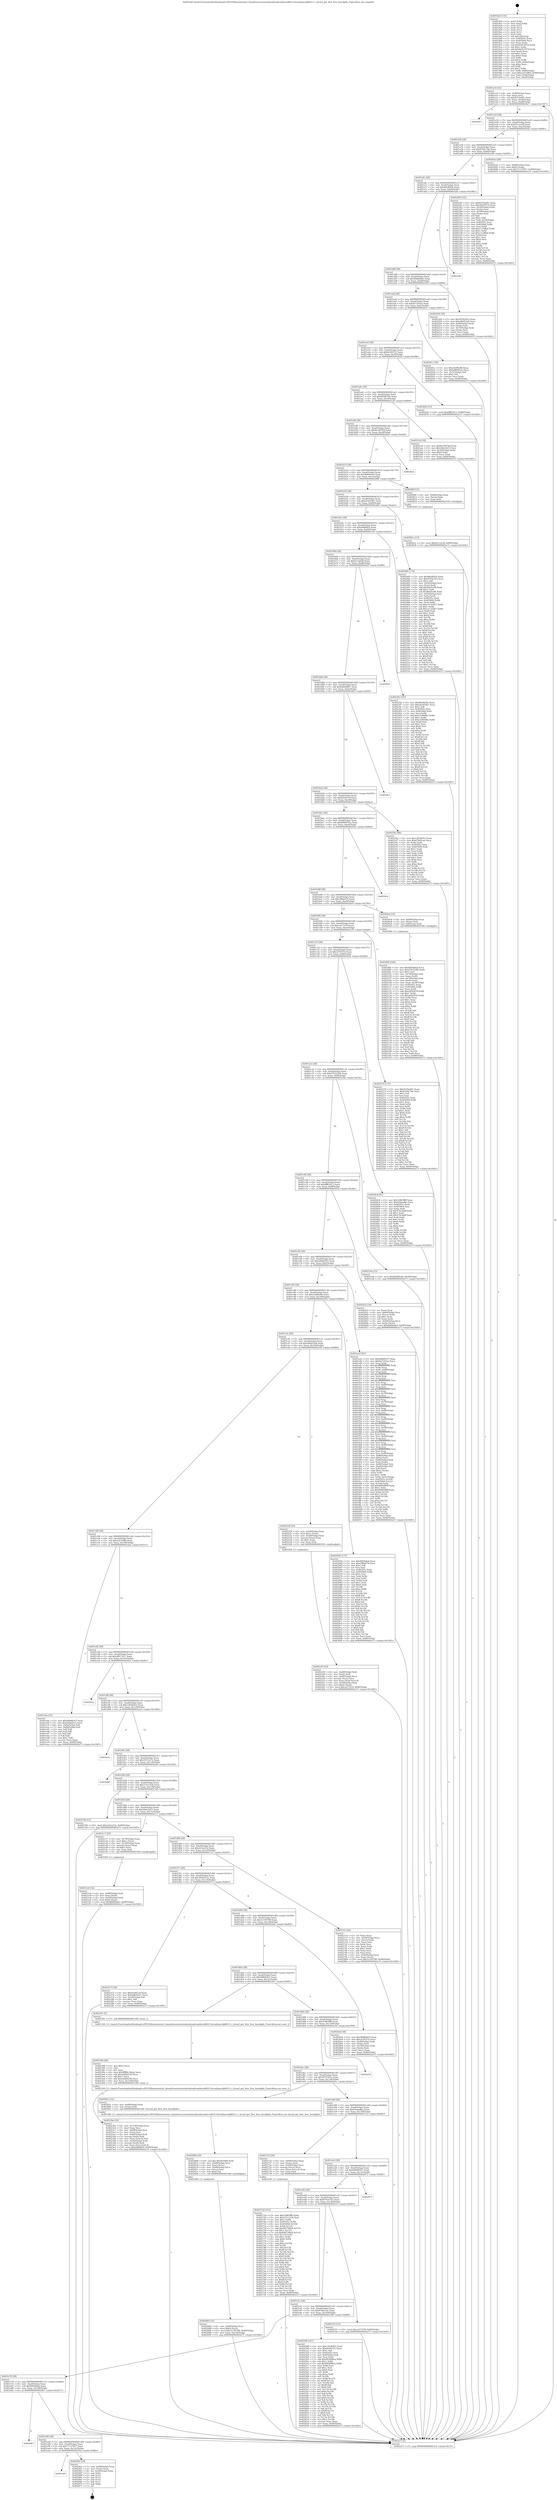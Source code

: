 digraph "0x4019a0" {
  label = "0x4019a0 (/mnt/c/Users/mathe/Desktop/tcc/POCII/binaries/extr_linuxdriversnetwirelessbroadcombrcm80211brcmfmaccfg80211.c_brcmf_get_first_free_bsscfgidx_Final-ollvm.out::main(0))"
  labelloc = "t"
  node[shape=record]

  Entry [label="",width=0.3,height=0.3,shape=circle,fillcolor=black,style=filled]
  "0x401a14" [label="{
     0x401a14 [32]\l
     | [instrs]\l
     &nbsp;&nbsp;0x401a14 \<+6\>: mov -0x90(%rbp),%eax\l
     &nbsp;&nbsp;0x401a1a \<+2\>: mov %eax,%ecx\l
     &nbsp;&nbsp;0x401a1c \<+6\>: sub $0x8105ad61,%ecx\l
     &nbsp;&nbsp;0x401a22 \<+6\>: mov %eax,-0xa4(%rbp)\l
     &nbsp;&nbsp;0x401a28 \<+6\>: mov %ecx,-0xa8(%rbp)\l
     &nbsp;&nbsp;0x401a2e \<+6\>: je 00000000004029e7 \<main+0x1047\>\l
  }"]
  "0x4029e7" [label="{
     0x4029e7\l
  }", style=dashed]
  "0x401a34" [label="{
     0x401a34 [28]\l
     | [instrs]\l
     &nbsp;&nbsp;0x401a34 \<+5\>: jmp 0000000000401a39 \<main+0x99\>\l
     &nbsp;&nbsp;0x401a39 \<+6\>: mov -0xa4(%rbp),%eax\l
     &nbsp;&nbsp;0x401a3f \<+5\>: sub $0x831ca1df,%eax\l
     &nbsp;&nbsp;0x401a44 \<+6\>: mov %eax,-0xac(%rbp)\l
     &nbsp;&nbsp;0x401a4a \<+6\>: je 000000000040293e \<main+0xf9e\>\l
  }"]
  Exit [label="",width=0.3,height=0.3,shape=circle,fillcolor=black,style=filled,peripheries=2]
  "0x40293e" [label="{
     0x40293e [28]\l
     | [instrs]\l
     &nbsp;&nbsp;0x40293e \<+7\>: mov -0x88(%rbp),%rax\l
     &nbsp;&nbsp;0x402945 \<+6\>: movl $0x0,(%rax)\l
     &nbsp;&nbsp;0x40294b \<+10\>: movl $0x71137857,-0x90(%rbp)\l
     &nbsp;&nbsp;0x402955 \<+5\>: jmp 0000000000402a75 \<main+0x10d5\>\l
  }"]
  "0x401a50" [label="{
     0x401a50 [28]\l
     | [instrs]\l
     &nbsp;&nbsp;0x401a50 \<+5\>: jmp 0000000000401a55 \<main+0xb5\>\l
     &nbsp;&nbsp;0x401a55 \<+6\>: mov -0xa4(%rbp),%eax\l
     &nbsp;&nbsp;0x401a5b \<+5\>: sub $0x8356c7de,%eax\l
     &nbsp;&nbsp;0x401a60 \<+6\>: mov %eax,-0xb0(%rbp)\l
     &nbsp;&nbsp;0x401a66 \<+6\>: je 00000000004022f9 \<main+0x959\>\l
  }"]
  "0x401eb0" [label="{
     0x401eb0\l
  }", style=dashed]
  "0x4022f9" [label="{
     0x4022f9 [122]\l
     | [instrs]\l
     &nbsp;&nbsp;0x4022f9 \<+5\>: mov $0x8105ad61,%eax\l
     &nbsp;&nbsp;0x4022fe \<+5\>: mov $0x30d59122,%ecx\l
     &nbsp;&nbsp;0x402303 \<+4\>: mov -0x50(%rbp),%rdx\l
     &nbsp;&nbsp;0x402307 \<+2\>: mov (%rdx),%esi\l
     &nbsp;&nbsp;0x402309 \<+4\>: mov -0x58(%rbp),%rdx\l
     &nbsp;&nbsp;0x40230d \<+2\>: cmp (%rdx),%esi\l
     &nbsp;&nbsp;0x40230f \<+4\>: setl %dil\l
     &nbsp;&nbsp;0x402313 \<+4\>: and $0x1,%dil\l
     &nbsp;&nbsp;0x402317 \<+4\>: mov %dil,-0x29(%rbp)\l
     &nbsp;&nbsp;0x40231b \<+7\>: mov 0x40505c,%esi\l
     &nbsp;&nbsp;0x402322 \<+8\>: mov 0x405064,%r8d\l
     &nbsp;&nbsp;0x40232a \<+3\>: mov %esi,%r9d\l
     &nbsp;&nbsp;0x40232d \<+7\>: add $0x111dffad,%r9d\l
     &nbsp;&nbsp;0x402334 \<+4\>: sub $0x1,%r9d\l
     &nbsp;&nbsp;0x402338 \<+7\>: sub $0x111dffad,%r9d\l
     &nbsp;&nbsp;0x40233f \<+4\>: imul %r9d,%esi\l
     &nbsp;&nbsp;0x402343 \<+3\>: and $0x1,%esi\l
     &nbsp;&nbsp;0x402346 \<+3\>: cmp $0x0,%esi\l
     &nbsp;&nbsp;0x402349 \<+4\>: sete %dil\l
     &nbsp;&nbsp;0x40234d \<+4\>: cmp $0xa,%r8d\l
     &nbsp;&nbsp;0x402351 \<+4\>: setl %r10b\l
     &nbsp;&nbsp;0x402355 \<+3\>: mov %dil,%r11b\l
     &nbsp;&nbsp;0x402358 \<+3\>: and %r10b,%r11b\l
     &nbsp;&nbsp;0x40235b \<+3\>: xor %r10b,%dil\l
     &nbsp;&nbsp;0x40235e \<+3\>: or %dil,%r11b\l
     &nbsp;&nbsp;0x402361 \<+4\>: test $0x1,%r11b\l
     &nbsp;&nbsp;0x402365 \<+3\>: cmovne %ecx,%eax\l
     &nbsp;&nbsp;0x402368 \<+6\>: mov %eax,-0x90(%rbp)\l
     &nbsp;&nbsp;0x40236e \<+5\>: jmp 0000000000402a75 \<main+0x10d5\>\l
  }"]
  "0x401a6c" [label="{
     0x401a6c [28]\l
     | [instrs]\l
     &nbsp;&nbsp;0x401a6c \<+5\>: jmp 0000000000401a71 \<main+0xd1\>\l
     &nbsp;&nbsp;0x401a71 \<+6\>: mov -0xa4(%rbp),%eax\l
     &nbsp;&nbsp;0x401a77 \<+5\>: sub $0x88c8bf5b,%eax\l
     &nbsp;&nbsp;0x401a7c \<+6\>: mov %eax,-0xb4(%rbp)\l
     &nbsp;&nbsp;0x401a82 \<+6\>: je 0000000000402a0c \<main+0x106c\>\l
  }"]
  "0x40295a" [label="{
     0x40295a [24]\l
     | [instrs]\l
     &nbsp;&nbsp;0x40295a \<+7\>: mov -0x88(%rbp),%rax\l
     &nbsp;&nbsp;0x402961 \<+2\>: mov (%rax),%eax\l
     &nbsp;&nbsp;0x402963 \<+4\>: lea -0x28(%rbp),%rsp\l
     &nbsp;&nbsp;0x402967 \<+1\>: pop %rbx\l
     &nbsp;&nbsp;0x402968 \<+2\>: pop %r12\l
     &nbsp;&nbsp;0x40296a \<+2\>: pop %r13\l
     &nbsp;&nbsp;0x40296c \<+2\>: pop %r14\l
     &nbsp;&nbsp;0x40296e \<+2\>: pop %r15\l
     &nbsp;&nbsp;0x402970 \<+1\>: pop %rbp\l
     &nbsp;&nbsp;0x402971 \<+1\>: ret\l
  }"]
  "0x402a0c" [label="{
     0x402a0c\l
  }", style=dashed]
  "0x401a88" [label="{
     0x401a88 [28]\l
     | [instrs]\l
     &nbsp;&nbsp;0x401a88 \<+5\>: jmp 0000000000401a8d \<main+0xed\>\l
     &nbsp;&nbsp;0x401a8d \<+6\>: mov -0xa4(%rbp),%eax\l
     &nbsp;&nbsp;0x401a93 \<+5\>: sub $0x89d9ebb3,%eax\l
     &nbsp;&nbsp;0x401a98 \<+6\>: mov %eax,-0xb8(%rbp)\l
     &nbsp;&nbsp;0x401a9e \<+6\>: je 0000000000402204 \<main+0x864\>\l
  }"]
  "0x401e94" [label="{
     0x401e94 [28]\l
     | [instrs]\l
     &nbsp;&nbsp;0x401e94 \<+5\>: jmp 0000000000401e99 \<main+0x4f9\>\l
     &nbsp;&nbsp;0x401e99 \<+6\>: mov -0xa4(%rbp),%eax\l
     &nbsp;&nbsp;0x401e9f \<+5\>: sub $0x71137857,%eax\l
     &nbsp;&nbsp;0x401ea4 \<+6\>: mov %eax,-0x14c(%rbp)\l
     &nbsp;&nbsp;0x401eaa \<+6\>: je 000000000040295a \<main+0xfba\>\l
  }"]
  "0x402204" [label="{
     0x402204 [36]\l
     | [instrs]\l
     &nbsp;&nbsp;0x402204 \<+5\>: mov $0x59763d7e,%eax\l
     &nbsp;&nbsp;0x402209 \<+5\>: mov $0xe9b952d4,%ecx\l
     &nbsp;&nbsp;0x40220e \<+4\>: mov -0x60(%rbp),%rdx\l
     &nbsp;&nbsp;0x402212 \<+2\>: mov (%rdx),%esi\l
     &nbsp;&nbsp;0x402214 \<+4\>: mov -0x70(%rbp),%rdx\l
     &nbsp;&nbsp;0x402218 \<+2\>: cmp (%rdx),%esi\l
     &nbsp;&nbsp;0x40221a \<+3\>: cmovl %ecx,%eax\l
     &nbsp;&nbsp;0x40221d \<+6\>: mov %eax,-0x90(%rbp)\l
     &nbsp;&nbsp;0x402223 \<+5\>: jmp 0000000000402a75 \<main+0x10d5\>\l
  }"]
  "0x401aa4" [label="{
     0x401aa4 [28]\l
     | [instrs]\l
     &nbsp;&nbsp;0x401aa4 \<+5\>: jmp 0000000000401aa9 \<main+0x109\>\l
     &nbsp;&nbsp;0x401aa9 \<+6\>: mov -0xa4(%rbp),%eax\l
     &nbsp;&nbsp;0x401aaf \<+5\>: sub $0x8a7245aa,%eax\l
     &nbsp;&nbsp;0x401ab4 \<+6\>: mov %eax,-0xbc(%rbp)\l
     &nbsp;&nbsp;0x401aba \<+6\>: je 000000000040201c \<main+0x67c\>\l
  }"]
  "0x4029b7" [label="{
     0x4029b7\l
  }", style=dashed]
  "0x40201c" [label="{
     0x40201c [30]\l
     | [instrs]\l
     &nbsp;&nbsp;0x40201c \<+5\>: mov $0xe5d94e96,%eax\l
     &nbsp;&nbsp;0x402021 \<+5\>: mov $0xb989052a,%ecx\l
     &nbsp;&nbsp;0x402026 \<+3\>: mov -0x31(%rbp),%dl\l
     &nbsp;&nbsp;0x402029 \<+3\>: test $0x1,%dl\l
     &nbsp;&nbsp;0x40202c \<+3\>: cmovne %ecx,%eax\l
     &nbsp;&nbsp;0x40202f \<+6\>: mov %eax,-0x90(%rbp)\l
     &nbsp;&nbsp;0x402035 \<+5\>: jmp 0000000000402a75 \<main+0x10d5\>\l
  }"]
  "0x401ac0" [label="{
     0x401ac0 [28]\l
     | [instrs]\l
     &nbsp;&nbsp;0x401ac0 \<+5\>: jmp 0000000000401ac5 \<main+0x125\>\l
     &nbsp;&nbsp;0x401ac5 \<+6\>: mov -0xa4(%rbp),%eax\l
     &nbsp;&nbsp;0x401acb \<+5\>: sub $0x8c001f31,%eax\l
     &nbsp;&nbsp;0x401ad0 \<+6\>: mov %eax,-0xc0(%rbp)\l
     &nbsp;&nbsp;0x401ad6 \<+6\>: je 000000000040262b \<main+0xc8b\>\l
  }"]
  "0x40281e" [label="{
     0x40281e [15]\l
     | [instrs]\l
     &nbsp;&nbsp;0x40281e \<+10\>: movl $0x831ca1df,-0x90(%rbp)\l
     &nbsp;&nbsp;0x402828 \<+5\>: jmp 0000000000402a75 \<main+0x10d5\>\l
  }"]
  "0x40262b" [label="{
     0x40262b [15]\l
     | [instrs]\l
     &nbsp;&nbsp;0x40262b \<+10\>: movl $0xdff63013,-0x90(%rbp)\l
     &nbsp;&nbsp;0x402635 \<+5\>: jmp 0000000000402a75 \<main+0x10d5\>\l
  }"]
  "0x401adc" [label="{
     0x401adc [28]\l
     | [instrs]\l
     &nbsp;&nbsp;0x401adc \<+5\>: jmp 0000000000401ae1 \<main+0x141\>\l
     &nbsp;&nbsp;0x401ae1 \<+6\>: mov -0xa4(%rbp),%eax\l
     &nbsp;&nbsp;0x401ae7 \<+5\>: sub $0x8d58618e,%eax\l
     &nbsp;&nbsp;0x401aec \<+6\>: mov %eax,-0xc4(%rbp)\l
     &nbsp;&nbsp;0x401af2 \<+6\>: je 00000000004021a9 \<main+0x809\>\l
  }"]
  "0x40273d" [label="{
     0x40273d [153]\l
     | [instrs]\l
     &nbsp;&nbsp;0x40273d \<+5\>: mov $0x52863ff9,%edx\l
     &nbsp;&nbsp;0x402742 \<+5\>: mov $0x215c143b,%esi\l
     &nbsp;&nbsp;0x402747 \<+3\>: mov $0x1,%r8b\l
     &nbsp;&nbsp;0x40274a \<+8\>: mov 0x40505c,%r9d\l
     &nbsp;&nbsp;0x402752 \<+8\>: mov 0x405064,%r10d\l
     &nbsp;&nbsp;0x40275a \<+3\>: mov %r9d,%r11d\l
     &nbsp;&nbsp;0x40275d \<+7\>: add $0x9827d8c8,%r11d\l
     &nbsp;&nbsp;0x402764 \<+4\>: sub $0x1,%r11d\l
     &nbsp;&nbsp;0x402768 \<+7\>: sub $0x9827d8c8,%r11d\l
     &nbsp;&nbsp;0x40276f \<+4\>: imul %r11d,%r9d\l
     &nbsp;&nbsp;0x402773 \<+4\>: and $0x1,%r9d\l
     &nbsp;&nbsp;0x402777 \<+4\>: cmp $0x0,%r9d\l
     &nbsp;&nbsp;0x40277b \<+3\>: sete %bl\l
     &nbsp;&nbsp;0x40277e \<+4\>: cmp $0xa,%r10d\l
     &nbsp;&nbsp;0x402782 \<+4\>: setl %r14b\l
     &nbsp;&nbsp;0x402786 \<+3\>: mov %bl,%r15b\l
     &nbsp;&nbsp;0x402789 \<+4\>: xor $0xff,%r15b\l
     &nbsp;&nbsp;0x40278d \<+3\>: mov %r14b,%r12b\l
     &nbsp;&nbsp;0x402790 \<+4\>: xor $0xff,%r12b\l
     &nbsp;&nbsp;0x402794 \<+4\>: xor $0x0,%r8b\l
     &nbsp;&nbsp;0x402798 \<+3\>: mov %r15b,%r13b\l
     &nbsp;&nbsp;0x40279b \<+4\>: and $0x0,%r13b\l
     &nbsp;&nbsp;0x40279f \<+3\>: and %r8b,%bl\l
     &nbsp;&nbsp;0x4027a2 \<+3\>: mov %r12b,%al\l
     &nbsp;&nbsp;0x4027a5 \<+2\>: and $0x0,%al\l
     &nbsp;&nbsp;0x4027a7 \<+3\>: and %r8b,%r14b\l
     &nbsp;&nbsp;0x4027aa \<+3\>: or %bl,%r13b\l
     &nbsp;&nbsp;0x4027ad \<+3\>: or %r14b,%al\l
     &nbsp;&nbsp;0x4027b0 \<+3\>: xor %al,%r13b\l
     &nbsp;&nbsp;0x4027b3 \<+3\>: or %r12b,%r15b\l
     &nbsp;&nbsp;0x4027b6 \<+4\>: xor $0xff,%r15b\l
     &nbsp;&nbsp;0x4027ba \<+4\>: or $0x0,%r8b\l
     &nbsp;&nbsp;0x4027be \<+3\>: and %r8b,%r15b\l
     &nbsp;&nbsp;0x4027c1 \<+3\>: or %r15b,%r13b\l
     &nbsp;&nbsp;0x4027c4 \<+4\>: test $0x1,%r13b\l
     &nbsp;&nbsp;0x4027c8 \<+3\>: cmovne %esi,%edx\l
     &nbsp;&nbsp;0x4027cb \<+6\>: mov %edx,-0x90(%rbp)\l
     &nbsp;&nbsp;0x4027d1 \<+5\>: jmp 0000000000402a75 \<main+0x10d5\>\l
  }"]
  "0x4021a9" [label="{
     0x4021a9 [30]\l
     | [instrs]\l
     &nbsp;&nbsp;0x4021a9 \<+5\>: mov $0x8e1607dd,%eax\l
     &nbsp;&nbsp;0x4021ae \<+5\>: mov $0x2b6c2b53,%ecx\l
     &nbsp;&nbsp;0x4021b3 \<+3\>: mov -0x30(%rbp),%edx\l
     &nbsp;&nbsp;0x4021b6 \<+3\>: cmp $0x0,%edx\l
     &nbsp;&nbsp;0x4021b9 \<+3\>: cmove %ecx,%eax\l
     &nbsp;&nbsp;0x4021bc \<+6\>: mov %eax,-0x90(%rbp)\l
     &nbsp;&nbsp;0x4021c2 \<+5\>: jmp 0000000000402a75 \<main+0x10d5\>\l
  }"]
  "0x401af8" [label="{
     0x401af8 [28]\l
     | [instrs]\l
     &nbsp;&nbsp;0x401af8 \<+5\>: jmp 0000000000401afd \<main+0x15d\>\l
     &nbsp;&nbsp;0x401afd \<+6\>: mov -0xa4(%rbp),%eax\l
     &nbsp;&nbsp;0x401b03 \<+5\>: sub $0x8e1607dd,%eax\l
     &nbsp;&nbsp;0x401b08 \<+6\>: mov %eax,-0xc8(%rbp)\l
     &nbsp;&nbsp;0x401b0e \<+6\>: je 000000000040282d \<main+0xe8d\>\l
  }"]
  "0x402685" [label="{
     0x402685 [31]\l
     | [instrs]\l
     &nbsp;&nbsp;0x402685 \<+4\>: mov -0x40(%rbp),%rcx\l
     &nbsp;&nbsp;0x402689 \<+6\>: movl $0x0,(%rcx)\l
     &nbsp;&nbsp;0x40268f \<+10\>: movl $0x3c195799,-0x90(%rbp)\l
     &nbsp;&nbsp;0x402699 \<+6\>: mov %eax,-0x154(%rbp)\l
     &nbsp;&nbsp;0x40269f \<+5\>: jmp 0000000000402a75 \<main+0x10d5\>\l
  }"]
  "0x40282d" [label="{
     0x40282d\l
  }", style=dashed]
  "0x401b14" [label="{
     0x401b14 [28]\l
     | [instrs]\l
     &nbsp;&nbsp;0x401b14 \<+5\>: jmp 0000000000401b19 \<main+0x179\>\l
     &nbsp;&nbsp;0x401b19 \<+6\>: mov -0xa4(%rbp),%eax\l
     &nbsp;&nbsp;0x401b1f \<+5\>: sub $0x9b860de5,%eax\l
     &nbsp;&nbsp;0x401b24 \<+6\>: mov %eax,-0xcc(%rbp)\l
     &nbsp;&nbsp;0x401b2a \<+6\>: je 000000000040280f \<main+0xe6f\>\l
  }"]
  "0x402668" [label="{
     0x402668 [29]\l
     | [instrs]\l
     &nbsp;&nbsp;0x402668 \<+10\>: movabs $0x4030b6,%rdi\l
     &nbsp;&nbsp;0x402672 \<+4\>: mov -0x48(%rbp),%rcx\l
     &nbsp;&nbsp;0x402676 \<+2\>: mov %eax,(%rcx)\l
     &nbsp;&nbsp;0x402678 \<+4\>: mov -0x48(%rbp),%rcx\l
     &nbsp;&nbsp;0x40267c \<+2\>: mov (%rcx),%esi\l
     &nbsp;&nbsp;0x40267e \<+2\>: mov $0x0,%al\l
     &nbsp;&nbsp;0x402680 \<+5\>: call 0000000000401040 \<printf@plt\>\l
     | [calls]\l
     &nbsp;&nbsp;0x401040 \{1\} (unknown)\l
  }"]
  "0x40280f" [label="{
     0x40280f [15]\l
     | [instrs]\l
     &nbsp;&nbsp;0x40280f \<+4\>: mov -0x68(%rbp),%rax\l
     &nbsp;&nbsp;0x402813 \<+3\>: mov (%rax),%rax\l
     &nbsp;&nbsp;0x402816 \<+3\>: mov %rax,%rdi\l
     &nbsp;&nbsp;0x402819 \<+5\>: call 0000000000401030 \<free@plt\>\l
     | [calls]\l
     &nbsp;&nbsp;0x401030 \{1\} (unknown)\l
  }"]
  "0x401b30" [label="{
     0x401b30 [28]\l
     | [instrs]\l
     &nbsp;&nbsp;0x401b30 \<+5\>: jmp 0000000000401b35 \<main+0x195\>\l
     &nbsp;&nbsp;0x401b35 \<+6\>: mov -0xa4(%rbp),%eax\l
     &nbsp;&nbsp;0x401b3b \<+5\>: sub $0xa43d10b1,%eax\l
     &nbsp;&nbsp;0x401b40 \<+6\>: mov %eax,-0xd0(%rbp)\l
     &nbsp;&nbsp;0x401b46 \<+6\>: je 0000000000402485 \<main+0xae5\>\l
  }"]
  "0x401e78" [label="{
     0x401e78 [28]\l
     | [instrs]\l
     &nbsp;&nbsp;0x401e78 \<+5\>: jmp 0000000000401e7d \<main+0x4dd\>\l
     &nbsp;&nbsp;0x401e7d \<+6\>: mov -0xa4(%rbp),%eax\l
     &nbsp;&nbsp;0x401e83 \<+5\>: sub $0x6fd5b8ad,%eax\l
     &nbsp;&nbsp;0x401e88 \<+6\>: mov %eax,-0x148(%rbp)\l
     &nbsp;&nbsp;0x401e8e \<+6\>: je 00000000004029b7 \<main+0x1017\>\l
  }"]
  "0x402485" [label="{
     0x402485 [174]\l
     | [instrs]\l
     &nbsp;&nbsp;0x402485 \<+5\>: mov $0x88c8bf5b,%eax\l
     &nbsp;&nbsp;0x40248a \<+5\>: mov $0x6793e7b3,%ecx\l
     &nbsp;&nbsp;0x40248f \<+2\>: mov $0x1,%dl\l
     &nbsp;&nbsp;0x402491 \<+4\>: mov -0x50(%rbp),%rsi\l
     &nbsp;&nbsp;0x402495 \<+2\>: mov (%rsi),%edi\l
     &nbsp;&nbsp;0x402497 \<+6\>: add $0x80ef2c06,%edi\l
     &nbsp;&nbsp;0x40249d \<+3\>: add $0x1,%edi\l
     &nbsp;&nbsp;0x4024a0 \<+6\>: sub $0x80ef2c06,%edi\l
     &nbsp;&nbsp;0x4024a6 \<+4\>: mov -0x50(%rbp),%rsi\l
     &nbsp;&nbsp;0x4024aa \<+2\>: mov %edi,(%rsi)\l
     &nbsp;&nbsp;0x4024ac \<+7\>: mov 0x40505c,%edi\l
     &nbsp;&nbsp;0x4024b3 \<+8\>: mov 0x405064,%r8d\l
     &nbsp;&nbsp;0x4024bb \<+3\>: mov %edi,%r9d\l
     &nbsp;&nbsp;0x4024be \<+7\>: sub $0xce132947,%r9d\l
     &nbsp;&nbsp;0x4024c5 \<+4\>: sub $0x1,%r9d\l
     &nbsp;&nbsp;0x4024c9 \<+7\>: add $0xce132947,%r9d\l
     &nbsp;&nbsp;0x4024d0 \<+4\>: imul %r9d,%edi\l
     &nbsp;&nbsp;0x4024d4 \<+3\>: and $0x1,%edi\l
     &nbsp;&nbsp;0x4024d7 \<+3\>: cmp $0x0,%edi\l
     &nbsp;&nbsp;0x4024da \<+4\>: sete %r10b\l
     &nbsp;&nbsp;0x4024de \<+4\>: cmp $0xa,%r8d\l
     &nbsp;&nbsp;0x4024e2 \<+4\>: setl %r11b\l
     &nbsp;&nbsp;0x4024e6 \<+3\>: mov %r10b,%bl\l
     &nbsp;&nbsp;0x4024e9 \<+3\>: xor $0xff,%bl\l
     &nbsp;&nbsp;0x4024ec \<+3\>: mov %r11b,%r14b\l
     &nbsp;&nbsp;0x4024ef \<+4\>: xor $0xff,%r14b\l
     &nbsp;&nbsp;0x4024f3 \<+3\>: xor $0x1,%dl\l
     &nbsp;&nbsp;0x4024f6 \<+3\>: mov %bl,%r15b\l
     &nbsp;&nbsp;0x4024f9 \<+4\>: and $0xff,%r15b\l
     &nbsp;&nbsp;0x4024fd \<+3\>: and %dl,%r10b\l
     &nbsp;&nbsp;0x402500 \<+3\>: mov %r14b,%r12b\l
     &nbsp;&nbsp;0x402503 \<+4\>: and $0xff,%r12b\l
     &nbsp;&nbsp;0x402507 \<+3\>: and %dl,%r11b\l
     &nbsp;&nbsp;0x40250a \<+3\>: or %r10b,%r15b\l
     &nbsp;&nbsp;0x40250d \<+3\>: or %r11b,%r12b\l
     &nbsp;&nbsp;0x402510 \<+3\>: xor %r12b,%r15b\l
     &nbsp;&nbsp;0x402513 \<+3\>: or %r14b,%bl\l
     &nbsp;&nbsp;0x402516 \<+3\>: xor $0xff,%bl\l
     &nbsp;&nbsp;0x402519 \<+3\>: or $0x1,%dl\l
     &nbsp;&nbsp;0x40251c \<+2\>: and %dl,%bl\l
     &nbsp;&nbsp;0x40251e \<+3\>: or %bl,%r15b\l
     &nbsp;&nbsp;0x402521 \<+4\>: test $0x1,%r15b\l
     &nbsp;&nbsp;0x402525 \<+3\>: cmovne %ecx,%eax\l
     &nbsp;&nbsp;0x402528 \<+6\>: mov %eax,-0x90(%rbp)\l
     &nbsp;&nbsp;0x40252e \<+5\>: jmp 0000000000402a75 \<main+0x10d5\>\l
  }"]
  "0x401b4c" [label="{
     0x401b4c [28]\l
     | [instrs]\l
     &nbsp;&nbsp;0x401b4c \<+5\>: jmp 0000000000401b51 \<main+0x1b1\>\l
     &nbsp;&nbsp;0x401b51 \<+6\>: mov -0xa4(%rbp),%eax\l
     &nbsp;&nbsp;0x401b57 \<+5\>: sub $0xa9d84fc9,%eax\l
     &nbsp;&nbsp;0x401b5c \<+6\>: mov %eax,-0xd4(%rbp)\l
     &nbsp;&nbsp;0x401b62 \<+6\>: je 00000000004023f2 \<main+0xa52\>\l
  }"]
  "0x402598" [label="{
     0x402598 [147]\l
     | [instrs]\l
     &nbsp;&nbsp;0x402598 \<+5\>: mov $0x1263b052,%eax\l
     &nbsp;&nbsp;0x40259d \<+5\>: mov $0x8c001f31,%ecx\l
     &nbsp;&nbsp;0x4025a2 \<+2\>: mov $0x1,%dl\l
     &nbsp;&nbsp;0x4025a4 \<+7\>: mov 0x40505c,%esi\l
     &nbsp;&nbsp;0x4025ab \<+7\>: mov 0x405064,%edi\l
     &nbsp;&nbsp;0x4025b2 \<+3\>: mov %esi,%r8d\l
     &nbsp;&nbsp;0x4025b5 \<+7\>: add $0x892896ea,%r8d\l
     &nbsp;&nbsp;0x4025bc \<+4\>: sub $0x1,%r8d\l
     &nbsp;&nbsp;0x4025c0 \<+7\>: sub $0x892896ea,%r8d\l
     &nbsp;&nbsp;0x4025c7 \<+4\>: imul %r8d,%esi\l
     &nbsp;&nbsp;0x4025cb \<+3\>: and $0x1,%esi\l
     &nbsp;&nbsp;0x4025ce \<+3\>: cmp $0x0,%esi\l
     &nbsp;&nbsp;0x4025d1 \<+4\>: sete %r9b\l
     &nbsp;&nbsp;0x4025d5 \<+3\>: cmp $0xa,%edi\l
     &nbsp;&nbsp;0x4025d8 \<+4\>: setl %r10b\l
     &nbsp;&nbsp;0x4025dc \<+3\>: mov %r9b,%r11b\l
     &nbsp;&nbsp;0x4025df \<+4\>: xor $0xff,%r11b\l
     &nbsp;&nbsp;0x4025e3 \<+3\>: mov %r10b,%bl\l
     &nbsp;&nbsp;0x4025e6 \<+3\>: xor $0xff,%bl\l
     &nbsp;&nbsp;0x4025e9 \<+3\>: xor $0x0,%dl\l
     &nbsp;&nbsp;0x4025ec \<+3\>: mov %r11b,%r14b\l
     &nbsp;&nbsp;0x4025ef \<+4\>: and $0x0,%r14b\l
     &nbsp;&nbsp;0x4025f3 \<+3\>: and %dl,%r9b\l
     &nbsp;&nbsp;0x4025f6 \<+3\>: mov %bl,%r15b\l
     &nbsp;&nbsp;0x4025f9 \<+4\>: and $0x0,%r15b\l
     &nbsp;&nbsp;0x4025fd \<+3\>: and %dl,%r10b\l
     &nbsp;&nbsp;0x402600 \<+3\>: or %r9b,%r14b\l
     &nbsp;&nbsp;0x402603 \<+3\>: or %r10b,%r15b\l
     &nbsp;&nbsp;0x402606 \<+3\>: xor %r15b,%r14b\l
     &nbsp;&nbsp;0x402609 \<+3\>: or %bl,%r11b\l
     &nbsp;&nbsp;0x40260c \<+4\>: xor $0xff,%r11b\l
     &nbsp;&nbsp;0x402610 \<+3\>: or $0x0,%dl\l
     &nbsp;&nbsp;0x402613 \<+3\>: and %dl,%r11b\l
     &nbsp;&nbsp;0x402616 \<+3\>: or %r11b,%r14b\l
     &nbsp;&nbsp;0x402619 \<+4\>: test $0x1,%r14b\l
     &nbsp;&nbsp;0x40261d \<+3\>: cmovne %ecx,%eax\l
     &nbsp;&nbsp;0x402620 \<+6\>: mov %eax,-0x90(%rbp)\l
     &nbsp;&nbsp;0x402626 \<+5\>: jmp 0000000000402a75 \<main+0x10d5\>\l
  }"]
  "0x4023f2" [label="{
     0x4023f2 [147]\l
     | [instrs]\l
     &nbsp;&nbsp;0x4023f2 \<+5\>: mov $0x88c8bf5b,%eax\l
     &nbsp;&nbsp;0x4023f7 \<+5\>: mov $0xa43d10b1,%ecx\l
     &nbsp;&nbsp;0x4023fc \<+2\>: mov $0x1,%dl\l
     &nbsp;&nbsp;0x4023fe \<+7\>: mov 0x40505c,%esi\l
     &nbsp;&nbsp;0x402405 \<+7\>: mov 0x405064,%edi\l
     &nbsp;&nbsp;0x40240c \<+3\>: mov %esi,%r8d\l
     &nbsp;&nbsp;0x40240f \<+7\>: add $0xe3566d6c,%r8d\l
     &nbsp;&nbsp;0x402416 \<+4\>: sub $0x1,%r8d\l
     &nbsp;&nbsp;0x40241a \<+7\>: sub $0xe3566d6c,%r8d\l
     &nbsp;&nbsp;0x402421 \<+4\>: imul %r8d,%esi\l
     &nbsp;&nbsp;0x402425 \<+3\>: and $0x1,%esi\l
     &nbsp;&nbsp;0x402428 \<+3\>: cmp $0x0,%esi\l
     &nbsp;&nbsp;0x40242b \<+4\>: sete %r9b\l
     &nbsp;&nbsp;0x40242f \<+3\>: cmp $0xa,%edi\l
     &nbsp;&nbsp;0x402432 \<+4\>: setl %r10b\l
     &nbsp;&nbsp;0x402436 \<+3\>: mov %r9b,%r11b\l
     &nbsp;&nbsp;0x402439 \<+4\>: xor $0xff,%r11b\l
     &nbsp;&nbsp;0x40243d \<+3\>: mov %r10b,%bl\l
     &nbsp;&nbsp;0x402440 \<+3\>: xor $0xff,%bl\l
     &nbsp;&nbsp;0x402443 \<+3\>: xor $0x0,%dl\l
     &nbsp;&nbsp;0x402446 \<+3\>: mov %r11b,%r14b\l
     &nbsp;&nbsp;0x402449 \<+4\>: and $0x0,%r14b\l
     &nbsp;&nbsp;0x40244d \<+3\>: and %dl,%r9b\l
     &nbsp;&nbsp;0x402450 \<+3\>: mov %bl,%r15b\l
     &nbsp;&nbsp;0x402453 \<+4\>: and $0x0,%r15b\l
     &nbsp;&nbsp;0x402457 \<+3\>: and %dl,%r10b\l
     &nbsp;&nbsp;0x40245a \<+3\>: or %r9b,%r14b\l
     &nbsp;&nbsp;0x40245d \<+3\>: or %r10b,%r15b\l
     &nbsp;&nbsp;0x402460 \<+3\>: xor %r15b,%r14b\l
     &nbsp;&nbsp;0x402463 \<+3\>: or %bl,%r11b\l
     &nbsp;&nbsp;0x402466 \<+4\>: xor $0xff,%r11b\l
     &nbsp;&nbsp;0x40246a \<+3\>: or $0x0,%dl\l
     &nbsp;&nbsp;0x40246d \<+3\>: and %dl,%r11b\l
     &nbsp;&nbsp;0x402470 \<+3\>: or %r11b,%r14b\l
     &nbsp;&nbsp;0x402473 \<+4\>: test $0x1,%r14b\l
     &nbsp;&nbsp;0x402477 \<+3\>: cmovne %ecx,%eax\l
     &nbsp;&nbsp;0x40247a \<+6\>: mov %eax,-0x90(%rbp)\l
     &nbsp;&nbsp;0x402480 \<+5\>: jmp 0000000000402a75 \<main+0x10d5\>\l
  }"]
  "0x401b68" [label="{
     0x401b68 [28]\l
     | [instrs]\l
     &nbsp;&nbsp;0x401b68 \<+5\>: jmp 0000000000401b6d \<main+0x1cd\>\l
     &nbsp;&nbsp;0x401b6d \<+6\>: mov -0xa4(%rbp),%eax\l
     &nbsp;&nbsp;0x401b73 \<+5\>: sub $0xb1ca8cf0,%eax\l
     &nbsp;&nbsp;0x401b78 \<+6\>: mov %eax,-0xd8(%rbp)\l
     &nbsp;&nbsp;0x401b7e \<+6\>: je 000000000040292f \<main+0xf8f\>\l
  }"]
  "0x401e5c" [label="{
     0x401e5c [28]\l
     | [instrs]\l
     &nbsp;&nbsp;0x401e5c \<+5\>: jmp 0000000000401e61 \<main+0x4c1\>\l
     &nbsp;&nbsp;0x401e61 \<+6\>: mov -0xa4(%rbp),%eax\l
     &nbsp;&nbsp;0x401e67 \<+5\>: sub $0x67bb5cae,%eax\l
     &nbsp;&nbsp;0x401e6c \<+6\>: mov %eax,-0x144(%rbp)\l
     &nbsp;&nbsp;0x401e72 \<+6\>: je 0000000000402598 \<main+0xbf8\>\l
  }"]
  "0x40292f" [label="{
     0x40292f\l
  }", style=dashed]
  "0x401b84" [label="{
     0x401b84 [28]\l
     | [instrs]\l
     &nbsp;&nbsp;0x401b84 \<+5\>: jmp 0000000000401b89 \<main+0x1e9\>\l
     &nbsp;&nbsp;0x401b89 \<+6\>: mov -0xa4(%rbp),%eax\l
     &nbsp;&nbsp;0x401b8f \<+5\>: sub $0xb484db67,%eax\l
     &nbsp;&nbsp;0x401b94 \<+6\>: mov %eax,-0xdc(%rbp)\l
     &nbsp;&nbsp;0x401b9a \<+6\>: je 00000000004028cf \<main+0xf2f\>\l
  }"]
  "0x402533" [label="{
     0x402533 [15]\l
     | [instrs]\l
     &nbsp;&nbsp;0x402533 \<+10\>: movl $0xca57325f,-0x90(%rbp)\l
     &nbsp;&nbsp;0x40253d \<+5\>: jmp 0000000000402a75 \<main+0x10d5\>\l
  }"]
  "0x4028cf" [label="{
     0x4028cf\l
  }", style=dashed]
  "0x401ba0" [label="{
     0x401ba0 [28]\l
     | [instrs]\l
     &nbsp;&nbsp;0x401ba0 \<+5\>: jmp 0000000000401ba5 \<main+0x205\>\l
     &nbsp;&nbsp;0x401ba5 \<+6\>: mov -0xa4(%rbp),%eax\l
     &nbsp;&nbsp;0x401bab \<+5\>: sub $0xb5a921ef,%eax\l
     &nbsp;&nbsp;0x401bb0 \<+6\>: mov %eax,-0xe0(%rbp)\l
     &nbsp;&nbsp;0x401bb6 \<+6\>: je 0000000000402542 \<main+0xba2\>\l
  }"]
  "0x401e40" [label="{
     0x401e40 [28]\l
     | [instrs]\l
     &nbsp;&nbsp;0x401e40 \<+5\>: jmp 0000000000401e45 \<main+0x4a5\>\l
     &nbsp;&nbsp;0x401e45 \<+6\>: mov -0xa4(%rbp),%eax\l
     &nbsp;&nbsp;0x401e4b \<+5\>: sub $0x6793e7b3,%eax\l
     &nbsp;&nbsp;0x401e50 \<+6\>: mov %eax,-0x140(%rbp)\l
     &nbsp;&nbsp;0x401e56 \<+6\>: je 0000000000402533 \<main+0xb93\>\l
  }"]
  "0x402542" [label="{
     0x402542 [86]\l
     | [instrs]\l
     &nbsp;&nbsp;0x402542 \<+5\>: mov $0x1263b052,%eax\l
     &nbsp;&nbsp;0x402547 \<+5\>: mov $0x67bb5cae,%ecx\l
     &nbsp;&nbsp;0x40254c \<+2\>: xor %edx,%edx\l
     &nbsp;&nbsp;0x40254e \<+7\>: mov 0x40505c,%esi\l
     &nbsp;&nbsp;0x402555 \<+7\>: mov 0x405064,%edi\l
     &nbsp;&nbsp;0x40255c \<+3\>: sub $0x1,%edx\l
     &nbsp;&nbsp;0x40255f \<+3\>: mov %esi,%r8d\l
     &nbsp;&nbsp;0x402562 \<+3\>: add %edx,%r8d\l
     &nbsp;&nbsp;0x402565 \<+4\>: imul %r8d,%esi\l
     &nbsp;&nbsp;0x402569 \<+3\>: and $0x1,%esi\l
     &nbsp;&nbsp;0x40256c \<+3\>: cmp $0x0,%esi\l
     &nbsp;&nbsp;0x40256f \<+4\>: sete %r9b\l
     &nbsp;&nbsp;0x402573 \<+3\>: cmp $0xa,%edi\l
     &nbsp;&nbsp;0x402576 \<+4\>: setl %r10b\l
     &nbsp;&nbsp;0x40257a \<+3\>: mov %r9b,%r11b\l
     &nbsp;&nbsp;0x40257d \<+3\>: and %r10b,%r11b\l
     &nbsp;&nbsp;0x402580 \<+3\>: xor %r10b,%r9b\l
     &nbsp;&nbsp;0x402583 \<+3\>: or %r9b,%r11b\l
     &nbsp;&nbsp;0x402586 \<+4\>: test $0x1,%r11b\l
     &nbsp;&nbsp;0x40258a \<+3\>: cmovne %ecx,%eax\l
     &nbsp;&nbsp;0x40258d \<+6\>: mov %eax,-0x90(%rbp)\l
     &nbsp;&nbsp;0x402593 \<+5\>: jmp 0000000000402a75 \<main+0x10d5\>\l
  }"]
  "0x401bbc" [label="{
     0x401bbc [28]\l
     | [instrs]\l
     &nbsp;&nbsp;0x401bbc \<+5\>: jmp 0000000000401bc1 \<main+0x221\>\l
     &nbsp;&nbsp;0x401bc1 \<+6\>: mov -0xa4(%rbp),%eax\l
     &nbsp;&nbsp;0x401bc7 \<+5\>: sub $0xb989052a,%eax\l
     &nbsp;&nbsp;0x401bcc \<+6\>: mov %eax,-0xe4(%rbp)\l
     &nbsp;&nbsp;0x401bd2 \<+6\>: je 000000000040203a \<main+0x69a\>\l
  }"]
  "0x402972" [label="{
     0x402972\l
  }", style=dashed]
  "0x40203a" [label="{
     0x40203a\l
  }", style=dashed]
  "0x401bd8" [label="{
     0x401bd8 [28]\l
     | [instrs]\l
     &nbsp;&nbsp;0x401bd8 \<+5\>: jmp 0000000000401bdd \<main+0x23d\>\l
     &nbsp;&nbsp;0x401bdd \<+6\>: mov -0xa4(%rbp),%eax\l
     &nbsp;&nbsp;0x401be3 \<+5\>: sub $0xc9fbb076,%eax\l
     &nbsp;&nbsp;0x401be8 \<+6\>: mov %eax,-0xe8(%rbp)\l
     &nbsp;&nbsp;0x401bee \<+6\>: je 00000000004020e4 \<main+0x744\>\l
  }"]
  "0x401e24" [label="{
     0x401e24 [28]\l
     | [instrs]\l
     &nbsp;&nbsp;0x401e24 \<+5\>: jmp 0000000000401e29 \<main+0x489\>\l
     &nbsp;&nbsp;0x401e29 \<+6\>: mov -0xa4(%rbp),%eax\l
     &nbsp;&nbsp;0x401e2f \<+5\>: sub $0x64668107,%eax\l
     &nbsp;&nbsp;0x401e34 \<+6\>: mov %eax,-0x13c(%rbp)\l
     &nbsp;&nbsp;0x401e3a \<+6\>: je 0000000000402972 \<main+0xfd2\>\l
  }"]
  "0x4020e4" [label="{
     0x4020e4 [16]\l
     | [instrs]\l
     &nbsp;&nbsp;0x4020e4 \<+4\>: mov -0x80(%rbp),%rax\l
     &nbsp;&nbsp;0x4020e8 \<+3\>: mov (%rax),%rax\l
     &nbsp;&nbsp;0x4020eb \<+4\>: mov 0x8(%rax),%rdi\l
     &nbsp;&nbsp;0x4020ef \<+5\>: call 0000000000401060 \<atoi@plt\>\l
     | [calls]\l
     &nbsp;&nbsp;0x401060 \{1\} (unknown)\l
  }"]
  "0x401bf4" [label="{
     0x401bf4 [28]\l
     | [instrs]\l
     &nbsp;&nbsp;0x401bf4 \<+5\>: jmp 0000000000401bf9 \<main+0x259\>\l
     &nbsp;&nbsp;0x401bf9 \<+6\>: mov -0xa4(%rbp),%eax\l
     &nbsp;&nbsp;0x401bff \<+5\>: sub $0xca57325f,%eax\l
     &nbsp;&nbsp;0x401c04 \<+6\>: mov %eax,-0xec(%rbp)\l
     &nbsp;&nbsp;0x401c0a \<+6\>: je 0000000000402270 \<main+0x8d0\>\l
  }"]
  "0x402723" [label="{
     0x402723 [26]\l
     | [instrs]\l
     &nbsp;&nbsp;0x402723 \<+4\>: mov -0x68(%rbp),%rax\l
     &nbsp;&nbsp;0x402727 \<+3\>: mov (%rax),%rax\l
     &nbsp;&nbsp;0x40272a \<+4\>: mov -0x40(%rbp),%rcx\l
     &nbsp;&nbsp;0x40272e \<+3\>: movslq (%rcx),%rcx\l
     &nbsp;&nbsp;0x402731 \<+4\>: mov (%rax,%rcx,8),%rax\l
     &nbsp;&nbsp;0x402735 \<+3\>: mov %rax,%rdi\l
     &nbsp;&nbsp;0x402738 \<+5\>: call 0000000000401030 \<free@plt\>\l
     | [calls]\l
     &nbsp;&nbsp;0x401030 \{1\} (unknown)\l
  }"]
  "0x402270" [label="{
     0x402270 [137]\l
     | [instrs]\l
     &nbsp;&nbsp;0x402270 \<+5\>: mov $0x8105ad61,%eax\l
     &nbsp;&nbsp;0x402275 \<+5\>: mov $0x8356c7de,%ecx\l
     &nbsp;&nbsp;0x40227a \<+2\>: mov $0x1,%dl\l
     &nbsp;&nbsp;0x40227c \<+2\>: xor %esi,%esi\l
     &nbsp;&nbsp;0x40227e \<+7\>: mov 0x40505c,%edi\l
     &nbsp;&nbsp;0x402285 \<+8\>: mov 0x405064,%r8d\l
     &nbsp;&nbsp;0x40228d \<+3\>: sub $0x1,%esi\l
     &nbsp;&nbsp;0x402290 \<+3\>: mov %edi,%r9d\l
     &nbsp;&nbsp;0x402293 \<+3\>: add %esi,%r9d\l
     &nbsp;&nbsp;0x402296 \<+4\>: imul %r9d,%edi\l
     &nbsp;&nbsp;0x40229a \<+3\>: and $0x1,%edi\l
     &nbsp;&nbsp;0x40229d \<+3\>: cmp $0x0,%edi\l
     &nbsp;&nbsp;0x4022a0 \<+4\>: sete %r10b\l
     &nbsp;&nbsp;0x4022a4 \<+4\>: cmp $0xa,%r8d\l
     &nbsp;&nbsp;0x4022a8 \<+4\>: setl %r11b\l
     &nbsp;&nbsp;0x4022ac \<+3\>: mov %r10b,%bl\l
     &nbsp;&nbsp;0x4022af \<+3\>: xor $0xff,%bl\l
     &nbsp;&nbsp;0x4022b2 \<+3\>: mov %r11b,%r14b\l
     &nbsp;&nbsp;0x4022b5 \<+4\>: xor $0xff,%r14b\l
     &nbsp;&nbsp;0x4022b9 \<+3\>: xor $0x1,%dl\l
     &nbsp;&nbsp;0x4022bc \<+3\>: mov %bl,%r15b\l
     &nbsp;&nbsp;0x4022bf \<+4\>: and $0xff,%r15b\l
     &nbsp;&nbsp;0x4022c3 \<+3\>: and %dl,%r10b\l
     &nbsp;&nbsp;0x4022c6 \<+3\>: mov %r14b,%r12b\l
     &nbsp;&nbsp;0x4022c9 \<+4\>: and $0xff,%r12b\l
     &nbsp;&nbsp;0x4022cd \<+3\>: and %dl,%r11b\l
     &nbsp;&nbsp;0x4022d0 \<+3\>: or %r10b,%r15b\l
     &nbsp;&nbsp;0x4022d3 \<+3\>: or %r11b,%r12b\l
     &nbsp;&nbsp;0x4022d6 \<+3\>: xor %r12b,%r15b\l
     &nbsp;&nbsp;0x4022d9 \<+3\>: or %r14b,%bl\l
     &nbsp;&nbsp;0x4022dc \<+3\>: xor $0xff,%bl\l
     &nbsp;&nbsp;0x4022df \<+3\>: or $0x1,%dl\l
     &nbsp;&nbsp;0x4022e2 \<+2\>: and %dl,%bl\l
     &nbsp;&nbsp;0x4022e4 \<+3\>: or %bl,%r15b\l
     &nbsp;&nbsp;0x4022e7 \<+4\>: test $0x1,%r15b\l
     &nbsp;&nbsp;0x4022eb \<+3\>: cmovne %ecx,%eax\l
     &nbsp;&nbsp;0x4022ee \<+6\>: mov %eax,-0x90(%rbp)\l
     &nbsp;&nbsp;0x4022f4 \<+5\>: jmp 0000000000402a75 \<main+0x10d5\>\l
  }"]
  "0x401c10" [label="{
     0x401c10 [28]\l
     | [instrs]\l
     &nbsp;&nbsp;0x401c10 \<+5\>: jmp 0000000000401c15 \<main+0x275\>\l
     &nbsp;&nbsp;0x401c15 \<+6\>: mov -0xa4(%rbp),%eax\l
     &nbsp;&nbsp;0x401c1b \<+5\>: sub $0xcb7f557e,%eax\l
     &nbsp;&nbsp;0x401c20 \<+6\>: mov %eax,-0xf0(%rbp)\l
     &nbsp;&nbsp;0x401c26 \<+6\>: je 00000000004026c8 \<main+0xd28\>\l
  }"]
  "0x401e08" [label="{
     0x401e08 [28]\l
     | [instrs]\l
     &nbsp;&nbsp;0x401e08 \<+5\>: jmp 0000000000401e0d \<main+0x46d\>\l
     &nbsp;&nbsp;0x401e0d \<+6\>: mov -0xa4(%rbp),%eax\l
     &nbsp;&nbsp;0x401e13 \<+5\>: sub $0x63daadbc,%eax\l
     &nbsp;&nbsp;0x401e18 \<+6\>: mov %eax,-0x138(%rbp)\l
     &nbsp;&nbsp;0x401e1e \<+6\>: je 0000000000402723 \<main+0xd83\>\l
  }"]
  "0x4026c8" [label="{
     0x4026c8 [91]\l
     | [instrs]\l
     &nbsp;&nbsp;0x4026c8 \<+5\>: mov $0x52863ff9,%eax\l
     &nbsp;&nbsp;0x4026cd \<+5\>: mov $0x63daadbc,%ecx\l
     &nbsp;&nbsp;0x4026d2 \<+7\>: mov 0x40505c,%edx\l
     &nbsp;&nbsp;0x4026d9 \<+7\>: mov 0x405064,%esi\l
     &nbsp;&nbsp;0x4026e0 \<+2\>: mov %edx,%edi\l
     &nbsp;&nbsp;0x4026e2 \<+6\>: sub $0x474c0a8f,%edi\l
     &nbsp;&nbsp;0x4026e8 \<+3\>: sub $0x1,%edi\l
     &nbsp;&nbsp;0x4026eb \<+6\>: add $0x474c0a8f,%edi\l
     &nbsp;&nbsp;0x4026f1 \<+3\>: imul %edi,%edx\l
     &nbsp;&nbsp;0x4026f4 \<+3\>: and $0x1,%edx\l
     &nbsp;&nbsp;0x4026f7 \<+3\>: cmp $0x0,%edx\l
     &nbsp;&nbsp;0x4026fa \<+4\>: sete %r8b\l
     &nbsp;&nbsp;0x4026fe \<+3\>: cmp $0xa,%esi\l
     &nbsp;&nbsp;0x402701 \<+4\>: setl %r9b\l
     &nbsp;&nbsp;0x402705 \<+3\>: mov %r8b,%r10b\l
     &nbsp;&nbsp;0x402708 \<+3\>: and %r9b,%r10b\l
     &nbsp;&nbsp;0x40270b \<+3\>: xor %r9b,%r8b\l
     &nbsp;&nbsp;0x40270e \<+3\>: or %r8b,%r10b\l
     &nbsp;&nbsp;0x402711 \<+4\>: test $0x1,%r10b\l
     &nbsp;&nbsp;0x402715 \<+3\>: cmovne %ecx,%eax\l
     &nbsp;&nbsp;0x402718 \<+6\>: mov %eax,-0x90(%rbp)\l
     &nbsp;&nbsp;0x40271e \<+5\>: jmp 0000000000402a75 \<main+0x10d5\>\l
  }"]
  "0x401c2c" [label="{
     0x401c2c [28]\l
     | [instrs]\l
     &nbsp;&nbsp;0x401c2c \<+5\>: jmp 0000000000401c31 \<main+0x291\>\l
     &nbsp;&nbsp;0x401c31 \<+6\>: mov -0xa4(%rbp),%eax\l
     &nbsp;&nbsp;0x401c37 \<+5\>: sub $0xd7632284,%eax\l
     &nbsp;&nbsp;0x401c3c \<+6\>: mov %eax,-0xf4(%rbp)\l
     &nbsp;&nbsp;0x401c42 \<+6\>: je 000000000040219a \<main+0x7fa\>\l
  }"]
  "0x40265c" [label="{
     0x40265c [12]\l
     | [instrs]\l
     &nbsp;&nbsp;0x40265c \<+4\>: mov -0x68(%rbp),%rax\l
     &nbsp;&nbsp;0x402660 \<+3\>: mov (%rax),%rdi\l
     &nbsp;&nbsp;0x402663 \<+5\>: call 0000000000401440 \<brcmf_get_first_free_bsscfgidx\>\l
     | [calls]\l
     &nbsp;&nbsp;0x401440 \{1\} (/mnt/c/Users/mathe/Desktop/tcc/POCII/binaries/extr_linuxdriversnetwirelessbroadcombrcm80211brcmfmaccfg80211.c_brcmf_get_first_free_bsscfgidx_Final-ollvm.out::brcmf_get_first_free_bsscfgidx)\l
  }"]
  "0x40219a" [label="{
     0x40219a [15]\l
     | [instrs]\l
     &nbsp;&nbsp;0x40219a \<+10\>: movl $0x8d58618e,-0x90(%rbp)\l
     &nbsp;&nbsp;0x4021a4 \<+5\>: jmp 0000000000402a75 \<main+0x10d5\>\l
  }"]
  "0x401c48" [label="{
     0x401c48 [28]\l
     | [instrs]\l
     &nbsp;&nbsp;0x401c48 \<+5\>: jmp 0000000000401c4d \<main+0x2ad\>\l
     &nbsp;&nbsp;0x401c4d \<+6\>: mov -0xa4(%rbp),%eax\l
     &nbsp;&nbsp;0x401c53 \<+5\>: sub $0xdff63013,%eax\l
     &nbsp;&nbsp;0x401c58 \<+6\>: mov %eax,-0xf8(%rbp)\l
     &nbsp;&nbsp;0x401c5e \<+6\>: je 000000000040263a \<main+0xc9a\>\l
  }"]
  "0x401dec" [label="{
     0x401dec [28]\l
     | [instrs]\l
     &nbsp;&nbsp;0x401dec \<+5\>: jmp 0000000000401df1 \<main+0x451\>\l
     &nbsp;&nbsp;0x401df1 \<+6\>: mov -0xa4(%rbp),%eax\l
     &nbsp;&nbsp;0x401df7 \<+5\>: sub $0x59763d7e,%eax\l
     &nbsp;&nbsp;0x401dfc \<+6\>: mov %eax,-0x134(%rbp)\l
     &nbsp;&nbsp;0x401e02 \<+6\>: je 000000000040265c \<main+0xcbc\>\l
  }"]
  "0x40263a" [label="{
     0x40263a [34]\l
     | [instrs]\l
     &nbsp;&nbsp;0x40263a \<+2\>: xor %eax,%eax\l
     &nbsp;&nbsp;0x40263c \<+4\>: mov -0x60(%rbp),%rcx\l
     &nbsp;&nbsp;0x402640 \<+2\>: mov (%rcx),%edx\l
     &nbsp;&nbsp;0x402642 \<+3\>: sub $0x1,%eax\l
     &nbsp;&nbsp;0x402645 \<+2\>: sub %eax,%edx\l
     &nbsp;&nbsp;0x402647 \<+4\>: mov -0x60(%rbp),%rcx\l
     &nbsp;&nbsp;0x40264b \<+2\>: mov %edx,(%rcx)\l
     &nbsp;&nbsp;0x40264d \<+10\>: movl $0x89d9ebb3,-0x90(%rbp)\l
     &nbsp;&nbsp;0x402657 \<+5\>: jmp 0000000000402a75 \<main+0x10d5\>\l
  }"]
  "0x401c64" [label="{
     0x401c64 [28]\l
     | [instrs]\l
     &nbsp;&nbsp;0x401c64 \<+5\>: jmp 0000000000401c69 \<main+0x2c9\>\l
     &nbsp;&nbsp;0x401c69 \<+6\>: mov -0xa4(%rbp),%eax\l
     &nbsp;&nbsp;0x401c6f \<+5\>: sub $0xe0dbd523,%eax\l
     &nbsp;&nbsp;0x401c74 \<+6\>: mov %eax,-0xfc(%rbp)\l
     &nbsp;&nbsp;0x401c7a \<+6\>: je 0000000000401eef \<main+0x54f\>\l
  }"]
  "0x402a3d" [label="{
     0x402a3d\l
  }", style=dashed]
  "0x401eef" [label="{
     0x401eef [301]\l
     | [instrs]\l
     &nbsp;&nbsp;0x401eef \<+5\>: mov $0x64668107,%eax\l
     &nbsp;&nbsp;0x401ef4 \<+5\>: mov $0x8a7245aa,%ecx\l
     &nbsp;&nbsp;0x401ef9 \<+3\>: mov %rsp,%rdx\l
     &nbsp;&nbsp;0x401efc \<+4\>: add $0xfffffffffffffff0,%rdx\l
     &nbsp;&nbsp;0x401f00 \<+3\>: mov %rdx,%rsp\l
     &nbsp;&nbsp;0x401f03 \<+7\>: mov %rdx,-0x88(%rbp)\l
     &nbsp;&nbsp;0x401f0a \<+3\>: mov %rsp,%rdx\l
     &nbsp;&nbsp;0x401f0d \<+4\>: add $0xfffffffffffffff0,%rdx\l
     &nbsp;&nbsp;0x401f11 \<+3\>: mov %rdx,%rsp\l
     &nbsp;&nbsp;0x401f14 \<+3\>: mov %rsp,%rsi\l
     &nbsp;&nbsp;0x401f17 \<+4\>: add $0xfffffffffffffff0,%rsi\l
     &nbsp;&nbsp;0x401f1b \<+3\>: mov %rsi,%rsp\l
     &nbsp;&nbsp;0x401f1e \<+4\>: mov %rsi,-0x80(%rbp)\l
     &nbsp;&nbsp;0x401f22 \<+3\>: mov %rsp,%rsi\l
     &nbsp;&nbsp;0x401f25 \<+4\>: add $0xfffffffffffffff0,%rsi\l
     &nbsp;&nbsp;0x401f29 \<+3\>: mov %rsi,%rsp\l
     &nbsp;&nbsp;0x401f2c \<+4\>: mov %rsi,-0x78(%rbp)\l
     &nbsp;&nbsp;0x401f30 \<+3\>: mov %rsp,%rsi\l
     &nbsp;&nbsp;0x401f33 \<+4\>: add $0xfffffffffffffff0,%rsi\l
     &nbsp;&nbsp;0x401f37 \<+3\>: mov %rsi,%rsp\l
     &nbsp;&nbsp;0x401f3a \<+4\>: mov %rsi,-0x70(%rbp)\l
     &nbsp;&nbsp;0x401f3e \<+3\>: mov %rsp,%rsi\l
     &nbsp;&nbsp;0x401f41 \<+4\>: add $0xfffffffffffffff0,%rsi\l
     &nbsp;&nbsp;0x401f45 \<+3\>: mov %rsi,%rsp\l
     &nbsp;&nbsp;0x401f48 \<+4\>: mov %rsi,-0x68(%rbp)\l
     &nbsp;&nbsp;0x401f4c \<+3\>: mov %rsp,%rsi\l
     &nbsp;&nbsp;0x401f4f \<+4\>: add $0xfffffffffffffff0,%rsi\l
     &nbsp;&nbsp;0x401f53 \<+3\>: mov %rsi,%rsp\l
     &nbsp;&nbsp;0x401f56 \<+4\>: mov %rsi,-0x60(%rbp)\l
     &nbsp;&nbsp;0x401f5a \<+3\>: mov %rsp,%rsi\l
     &nbsp;&nbsp;0x401f5d \<+4\>: add $0xfffffffffffffff0,%rsi\l
     &nbsp;&nbsp;0x401f61 \<+3\>: mov %rsi,%rsp\l
     &nbsp;&nbsp;0x401f64 \<+4\>: mov %rsi,-0x58(%rbp)\l
     &nbsp;&nbsp;0x401f68 \<+3\>: mov %rsp,%rsi\l
     &nbsp;&nbsp;0x401f6b \<+4\>: add $0xfffffffffffffff0,%rsi\l
     &nbsp;&nbsp;0x401f6f \<+3\>: mov %rsi,%rsp\l
     &nbsp;&nbsp;0x401f72 \<+4\>: mov %rsi,-0x50(%rbp)\l
     &nbsp;&nbsp;0x401f76 \<+3\>: mov %rsp,%rsi\l
     &nbsp;&nbsp;0x401f79 \<+4\>: add $0xfffffffffffffff0,%rsi\l
     &nbsp;&nbsp;0x401f7d \<+3\>: mov %rsi,%rsp\l
     &nbsp;&nbsp;0x401f80 \<+4\>: mov %rsi,-0x48(%rbp)\l
     &nbsp;&nbsp;0x401f84 \<+3\>: mov %rsp,%rsi\l
     &nbsp;&nbsp;0x401f87 \<+4\>: add $0xfffffffffffffff0,%rsi\l
     &nbsp;&nbsp;0x401f8b \<+3\>: mov %rsi,%rsp\l
     &nbsp;&nbsp;0x401f8e \<+4\>: mov %rsi,-0x40(%rbp)\l
     &nbsp;&nbsp;0x401f92 \<+7\>: mov -0x88(%rbp),%rsi\l
     &nbsp;&nbsp;0x401f99 \<+6\>: movl $0x0,(%rsi)\l
     &nbsp;&nbsp;0x401f9f \<+6\>: mov -0x94(%rbp),%edi\l
     &nbsp;&nbsp;0x401fa5 \<+2\>: mov %edi,(%rdx)\l
     &nbsp;&nbsp;0x401fa7 \<+4\>: mov -0x80(%rbp),%rsi\l
     &nbsp;&nbsp;0x401fab \<+7\>: mov -0xa0(%rbp),%r8\l
     &nbsp;&nbsp;0x401fb2 \<+3\>: mov %r8,(%rsi)\l
     &nbsp;&nbsp;0x401fb5 \<+3\>: cmpl $0x2,(%rdx)\l
     &nbsp;&nbsp;0x401fb8 \<+4\>: setne %r9b\l
     &nbsp;&nbsp;0x401fbc \<+4\>: and $0x1,%r9b\l
     &nbsp;&nbsp;0x401fc0 \<+4\>: mov %r9b,-0x31(%rbp)\l
     &nbsp;&nbsp;0x401fc4 \<+8\>: mov 0x40505c,%r10d\l
     &nbsp;&nbsp;0x401fcc \<+8\>: mov 0x405064,%r11d\l
     &nbsp;&nbsp;0x401fd4 \<+3\>: mov %r10d,%ebx\l
     &nbsp;&nbsp;0x401fd7 \<+6\>: add $0x8980d08f,%ebx\l
     &nbsp;&nbsp;0x401fdd \<+3\>: sub $0x1,%ebx\l
     &nbsp;&nbsp;0x401fe0 \<+6\>: sub $0x8980d08f,%ebx\l
     &nbsp;&nbsp;0x401fe6 \<+4\>: imul %ebx,%r10d\l
     &nbsp;&nbsp;0x401fea \<+4\>: and $0x1,%r10d\l
     &nbsp;&nbsp;0x401fee \<+4\>: cmp $0x0,%r10d\l
     &nbsp;&nbsp;0x401ff2 \<+4\>: sete %r9b\l
     &nbsp;&nbsp;0x401ff6 \<+4\>: cmp $0xa,%r11d\l
     &nbsp;&nbsp;0x401ffa \<+4\>: setl %r14b\l
     &nbsp;&nbsp;0x401ffe \<+3\>: mov %r9b,%r15b\l
     &nbsp;&nbsp;0x402001 \<+3\>: and %r14b,%r15b\l
     &nbsp;&nbsp;0x402004 \<+3\>: xor %r14b,%r9b\l
     &nbsp;&nbsp;0x402007 \<+3\>: or %r9b,%r15b\l
     &nbsp;&nbsp;0x40200a \<+4\>: test $0x1,%r15b\l
     &nbsp;&nbsp;0x40200e \<+3\>: cmovne %ecx,%eax\l
     &nbsp;&nbsp;0x402011 \<+6\>: mov %eax,-0x90(%rbp)\l
     &nbsp;&nbsp;0x402017 \<+5\>: jmp 0000000000402a75 \<main+0x10d5\>\l
  }"]
  "0x401c80" [label="{
     0x401c80 [28]\l
     | [instrs]\l
     &nbsp;&nbsp;0x401c80 \<+5\>: jmp 0000000000401c85 \<main+0x2e5\>\l
     &nbsp;&nbsp;0x401c85 \<+6\>: mov -0xa4(%rbp),%eax\l
     &nbsp;&nbsp;0x401c8b \<+5\>: sub $0xe5d94e96,%eax\l
     &nbsp;&nbsp;0x401c90 \<+6\>: mov %eax,-0x100(%rbp)\l
     &nbsp;&nbsp;0x401c96 \<+6\>: je 000000000040205b \<main+0x6bb\>\l
  }"]
  "0x4023be" [label="{
     0x4023be [52]\l
     | [instrs]\l
     &nbsp;&nbsp;0x4023be \<+6\>: mov -0x150(%rbp),%ecx\l
     &nbsp;&nbsp;0x4023c4 \<+3\>: imul %eax,%ecx\l
     &nbsp;&nbsp;0x4023c7 \<+4\>: mov -0x68(%rbp),%rsi\l
     &nbsp;&nbsp;0x4023cb \<+3\>: mov (%rsi),%rsi\l
     &nbsp;&nbsp;0x4023ce \<+4\>: mov -0x60(%rbp),%rdi\l
     &nbsp;&nbsp;0x4023d2 \<+3\>: movslq (%rdi),%rdi\l
     &nbsp;&nbsp;0x4023d5 \<+4\>: mov (%rsi,%rdi,8),%rsi\l
     &nbsp;&nbsp;0x4023d9 \<+4\>: mov -0x50(%rbp),%rdi\l
     &nbsp;&nbsp;0x4023dd \<+3\>: movslq (%rdi),%rdi\l
     &nbsp;&nbsp;0x4023e0 \<+3\>: mov %ecx,(%rsi,%rdi,4)\l
     &nbsp;&nbsp;0x4023e3 \<+10\>: movl $0xa9d84fc9,-0x90(%rbp)\l
     &nbsp;&nbsp;0x4023ed \<+5\>: jmp 0000000000402a75 \<main+0x10d5\>\l
  }"]
  "0x40205b" [label="{
     0x40205b [137]\l
     | [instrs]\l
     &nbsp;&nbsp;0x40205b \<+5\>: mov $0x6fd5b8ad,%eax\l
     &nbsp;&nbsp;0x402060 \<+5\>: mov $0xc9fbb076,%ecx\l
     &nbsp;&nbsp;0x402065 \<+2\>: mov $0x1,%dl\l
     &nbsp;&nbsp;0x402067 \<+2\>: xor %esi,%esi\l
     &nbsp;&nbsp;0x402069 \<+7\>: mov 0x40505c,%edi\l
     &nbsp;&nbsp;0x402070 \<+8\>: mov 0x405064,%r8d\l
     &nbsp;&nbsp;0x402078 \<+3\>: sub $0x1,%esi\l
     &nbsp;&nbsp;0x40207b \<+3\>: mov %edi,%r9d\l
     &nbsp;&nbsp;0x40207e \<+3\>: add %esi,%r9d\l
     &nbsp;&nbsp;0x402081 \<+4\>: imul %r9d,%edi\l
     &nbsp;&nbsp;0x402085 \<+3\>: and $0x1,%edi\l
     &nbsp;&nbsp;0x402088 \<+3\>: cmp $0x0,%edi\l
     &nbsp;&nbsp;0x40208b \<+4\>: sete %r10b\l
     &nbsp;&nbsp;0x40208f \<+4\>: cmp $0xa,%r8d\l
     &nbsp;&nbsp;0x402093 \<+4\>: setl %r11b\l
     &nbsp;&nbsp;0x402097 \<+3\>: mov %r10b,%bl\l
     &nbsp;&nbsp;0x40209a \<+3\>: xor $0xff,%bl\l
     &nbsp;&nbsp;0x40209d \<+3\>: mov %r11b,%r14b\l
     &nbsp;&nbsp;0x4020a0 \<+4\>: xor $0xff,%r14b\l
     &nbsp;&nbsp;0x4020a4 \<+3\>: xor $0x0,%dl\l
     &nbsp;&nbsp;0x4020a7 \<+3\>: mov %bl,%r15b\l
     &nbsp;&nbsp;0x4020aa \<+4\>: and $0x0,%r15b\l
     &nbsp;&nbsp;0x4020ae \<+3\>: and %dl,%r10b\l
     &nbsp;&nbsp;0x4020b1 \<+3\>: mov %r14b,%r12b\l
     &nbsp;&nbsp;0x4020b4 \<+4\>: and $0x0,%r12b\l
     &nbsp;&nbsp;0x4020b8 \<+3\>: and %dl,%r11b\l
     &nbsp;&nbsp;0x4020bb \<+3\>: or %r10b,%r15b\l
     &nbsp;&nbsp;0x4020be \<+3\>: or %r11b,%r12b\l
     &nbsp;&nbsp;0x4020c1 \<+3\>: xor %r12b,%r15b\l
     &nbsp;&nbsp;0x4020c4 \<+3\>: or %r14b,%bl\l
     &nbsp;&nbsp;0x4020c7 \<+3\>: xor $0xff,%bl\l
     &nbsp;&nbsp;0x4020ca \<+3\>: or $0x0,%dl\l
     &nbsp;&nbsp;0x4020cd \<+2\>: and %dl,%bl\l
     &nbsp;&nbsp;0x4020cf \<+3\>: or %bl,%r15b\l
     &nbsp;&nbsp;0x4020d2 \<+4\>: test $0x1,%r15b\l
     &nbsp;&nbsp;0x4020d6 \<+3\>: cmovne %ecx,%eax\l
     &nbsp;&nbsp;0x4020d9 \<+6\>: mov %eax,-0x90(%rbp)\l
     &nbsp;&nbsp;0x4020df \<+5\>: jmp 0000000000402a75 \<main+0x10d5\>\l
  }"]
  "0x401c9c" [label="{
     0x401c9c [28]\l
     | [instrs]\l
     &nbsp;&nbsp;0x401c9c \<+5\>: jmp 0000000000401ca1 \<main+0x301\>\l
     &nbsp;&nbsp;0x401ca1 \<+6\>: mov -0xa4(%rbp),%eax\l
     &nbsp;&nbsp;0x401ca7 \<+5\>: sub $0xe9b952d4,%eax\l
     &nbsp;&nbsp;0x401cac \<+6\>: mov %eax,-0x104(%rbp)\l
     &nbsp;&nbsp;0x401cb2 \<+6\>: je 0000000000402228 \<main+0x888\>\l
  }"]
  "0x402396" [label="{
     0x402396 [40]\l
     | [instrs]\l
     &nbsp;&nbsp;0x402396 \<+5\>: mov $0x2,%ecx\l
     &nbsp;&nbsp;0x40239b \<+1\>: cltd\l
     &nbsp;&nbsp;0x40239c \<+2\>: idiv %ecx\l
     &nbsp;&nbsp;0x40239e \<+6\>: imul $0xfffffffe,%edx,%ecx\l
     &nbsp;&nbsp;0x4023a4 \<+6\>: sub $0xa44bb238,%ecx\l
     &nbsp;&nbsp;0x4023aa \<+3\>: add $0x1,%ecx\l
     &nbsp;&nbsp;0x4023ad \<+6\>: add $0xa44bb238,%ecx\l
     &nbsp;&nbsp;0x4023b3 \<+6\>: mov %ecx,-0x150(%rbp)\l
     &nbsp;&nbsp;0x4023b9 \<+5\>: call 0000000000401160 \<next_i\>\l
     | [calls]\l
     &nbsp;&nbsp;0x401160 \{1\} (/mnt/c/Users/mathe/Desktop/tcc/POCII/binaries/extr_linuxdriversnetwirelessbroadcombrcm80211brcmfmaccfg80211.c_brcmf_get_first_free_bsscfgidx_Final-ollvm.out::next_i)\l
  }"]
  "0x402228" [label="{
     0x402228 [29]\l
     | [instrs]\l
     &nbsp;&nbsp;0x402228 \<+4\>: mov -0x58(%rbp),%rax\l
     &nbsp;&nbsp;0x40222c \<+6\>: movl $0x1,(%rax)\l
     &nbsp;&nbsp;0x402232 \<+4\>: mov -0x58(%rbp),%rax\l
     &nbsp;&nbsp;0x402236 \<+3\>: movslq (%rax),%rax\l
     &nbsp;&nbsp;0x402239 \<+4\>: shl $0x2,%rax\l
     &nbsp;&nbsp;0x40223d \<+3\>: mov %rax,%rdi\l
     &nbsp;&nbsp;0x402240 \<+5\>: call 0000000000401050 \<malloc@plt\>\l
     | [calls]\l
     &nbsp;&nbsp;0x401050 \{1\} (unknown)\l
  }"]
  "0x401cb8" [label="{
     0x401cb8 [28]\l
     | [instrs]\l
     &nbsp;&nbsp;0x401cb8 \<+5\>: jmp 0000000000401cbd \<main+0x31d\>\l
     &nbsp;&nbsp;0x401cbd \<+6\>: mov -0xa4(%rbp),%eax\l
     &nbsp;&nbsp;0x401cc3 \<+5\>: sub $0xecd7e084,%eax\l
     &nbsp;&nbsp;0x401cc8 \<+6\>: mov %eax,-0x108(%rbp)\l
     &nbsp;&nbsp;0x401cce \<+6\>: je 0000000000401eba \<main+0x51a\>\l
  }"]
  "0x401dd0" [label="{
     0x401dd0 [28]\l
     | [instrs]\l
     &nbsp;&nbsp;0x401dd0 \<+5\>: jmp 0000000000401dd5 \<main+0x435\>\l
     &nbsp;&nbsp;0x401dd5 \<+6\>: mov -0xa4(%rbp),%eax\l
     &nbsp;&nbsp;0x401ddb \<+5\>: sub $0x52863ff9,%eax\l
     &nbsp;&nbsp;0x401de0 \<+6\>: mov %eax,-0x130(%rbp)\l
     &nbsp;&nbsp;0x401de6 \<+6\>: je 0000000000402a3d \<main+0x109d\>\l
  }"]
  "0x401eba" [label="{
     0x401eba [53]\l
     | [instrs]\l
     &nbsp;&nbsp;0x401eba \<+5\>: mov $0x64668107,%eax\l
     &nbsp;&nbsp;0x401ebf \<+5\>: mov $0xe0dbd523,%ecx\l
     &nbsp;&nbsp;0x401ec4 \<+6\>: mov -0x8a(%rbp),%dl\l
     &nbsp;&nbsp;0x401eca \<+7\>: mov -0x89(%rbp),%sil\l
     &nbsp;&nbsp;0x401ed1 \<+3\>: mov %dl,%dil\l
     &nbsp;&nbsp;0x401ed4 \<+3\>: and %sil,%dil\l
     &nbsp;&nbsp;0x401ed7 \<+3\>: xor %sil,%dl\l
     &nbsp;&nbsp;0x401eda \<+3\>: or %dl,%dil\l
     &nbsp;&nbsp;0x401edd \<+4\>: test $0x1,%dil\l
     &nbsp;&nbsp;0x401ee1 \<+3\>: cmovne %ecx,%eax\l
     &nbsp;&nbsp;0x401ee4 \<+6\>: mov %eax,-0x90(%rbp)\l
     &nbsp;&nbsp;0x401eea \<+5\>: jmp 0000000000402a75 \<main+0x10d5\>\l
  }"]
  "0x401cd4" [label="{
     0x401cd4 [28]\l
     | [instrs]\l
     &nbsp;&nbsp;0x401cd4 \<+5\>: jmp 0000000000401cd9 \<main+0x339\>\l
     &nbsp;&nbsp;0x401cd9 \<+6\>: mov -0xa4(%rbp),%eax\l
     &nbsp;&nbsp;0x401cdf \<+5\>: sub $0xef017d11,%eax\l
     &nbsp;&nbsp;0x401ce4 \<+6\>: mov %eax,-0x10c(%rbp)\l
     &nbsp;&nbsp;0x401cea \<+6\>: je 000000000040283c \<main+0xe9c\>\l
  }"]
  "0x402a75" [label="{
     0x402a75 [5]\l
     | [instrs]\l
     &nbsp;&nbsp;0x402a75 \<+5\>: jmp 0000000000401a14 \<main+0x74\>\l
  }"]
  "0x4019a0" [label="{
     0x4019a0 [116]\l
     | [instrs]\l
     &nbsp;&nbsp;0x4019a0 \<+1\>: push %rbp\l
     &nbsp;&nbsp;0x4019a1 \<+3\>: mov %rsp,%rbp\l
     &nbsp;&nbsp;0x4019a4 \<+2\>: push %r15\l
     &nbsp;&nbsp;0x4019a6 \<+2\>: push %r14\l
     &nbsp;&nbsp;0x4019a8 \<+2\>: push %r13\l
     &nbsp;&nbsp;0x4019aa \<+2\>: push %r12\l
     &nbsp;&nbsp;0x4019ac \<+1\>: push %rbx\l
     &nbsp;&nbsp;0x4019ad \<+7\>: sub $0x148,%rsp\l
     &nbsp;&nbsp;0x4019b4 \<+7\>: mov 0x40505c,%eax\l
     &nbsp;&nbsp;0x4019bb \<+7\>: mov 0x405064,%ecx\l
     &nbsp;&nbsp;0x4019c2 \<+2\>: mov %eax,%edx\l
     &nbsp;&nbsp;0x4019c4 \<+6\>: sub $0x9e91207d,%edx\l
     &nbsp;&nbsp;0x4019ca \<+3\>: sub $0x1,%edx\l
     &nbsp;&nbsp;0x4019cd \<+6\>: add $0x9e91207d,%edx\l
     &nbsp;&nbsp;0x4019d3 \<+3\>: imul %edx,%eax\l
     &nbsp;&nbsp;0x4019d6 \<+3\>: and $0x1,%eax\l
     &nbsp;&nbsp;0x4019d9 \<+3\>: cmp $0x0,%eax\l
     &nbsp;&nbsp;0x4019dc \<+4\>: sete %r8b\l
     &nbsp;&nbsp;0x4019e0 \<+4\>: and $0x1,%r8b\l
     &nbsp;&nbsp;0x4019e4 \<+7\>: mov %r8b,-0x8a(%rbp)\l
     &nbsp;&nbsp;0x4019eb \<+3\>: cmp $0xa,%ecx\l
     &nbsp;&nbsp;0x4019ee \<+4\>: setl %r8b\l
     &nbsp;&nbsp;0x4019f2 \<+4\>: and $0x1,%r8b\l
     &nbsp;&nbsp;0x4019f6 \<+7\>: mov %r8b,-0x89(%rbp)\l
     &nbsp;&nbsp;0x4019fd \<+10\>: movl $0xecd7e084,-0x90(%rbp)\l
     &nbsp;&nbsp;0x401a07 \<+6\>: mov %edi,-0x94(%rbp)\l
     &nbsp;&nbsp;0x401a0d \<+7\>: mov %rsi,-0xa0(%rbp)\l
  }"]
  "0x402391" [label="{
     0x402391 [5]\l
     | [instrs]\l
     &nbsp;&nbsp;0x402391 \<+5\>: call 0000000000401160 \<next_i\>\l
     | [calls]\l
     &nbsp;&nbsp;0x401160 \{1\} (/mnt/c/Users/mathe/Desktop/tcc/POCII/binaries/extr_linuxdriversnetwirelessbroadcombrcm80211brcmfmaccfg80211.c_brcmf_get_first_free_bsscfgidx_Final-ollvm.out::next_i)\l
  }"]
  "0x4020f4" [label="{
     0x4020f4 [166]\l
     | [instrs]\l
     &nbsp;&nbsp;0x4020f4 \<+5\>: mov $0x6fd5b8ad,%ecx\l
     &nbsp;&nbsp;0x4020f9 \<+5\>: mov $0xd7632284,%edx\l
     &nbsp;&nbsp;0x4020fe \<+3\>: mov $0x1,%sil\l
     &nbsp;&nbsp;0x402101 \<+4\>: mov -0x78(%rbp),%rdi\l
     &nbsp;&nbsp;0x402105 \<+2\>: mov %eax,(%rdi)\l
     &nbsp;&nbsp;0x402107 \<+4\>: mov -0x78(%rbp),%rdi\l
     &nbsp;&nbsp;0x40210b \<+2\>: mov (%rdi),%eax\l
     &nbsp;&nbsp;0x40210d \<+3\>: mov %eax,-0x30(%rbp)\l
     &nbsp;&nbsp;0x402110 \<+7\>: mov 0x40505c,%eax\l
     &nbsp;&nbsp;0x402117 \<+8\>: mov 0x405064,%r8d\l
     &nbsp;&nbsp;0x40211f \<+3\>: mov %eax,%r9d\l
     &nbsp;&nbsp;0x402122 \<+7\>: add $0xa95fe879,%r9d\l
     &nbsp;&nbsp;0x402129 \<+4\>: sub $0x1,%r9d\l
     &nbsp;&nbsp;0x40212d \<+7\>: sub $0xa95fe879,%r9d\l
     &nbsp;&nbsp;0x402134 \<+4\>: imul %r9d,%eax\l
     &nbsp;&nbsp;0x402138 \<+3\>: and $0x1,%eax\l
     &nbsp;&nbsp;0x40213b \<+3\>: cmp $0x0,%eax\l
     &nbsp;&nbsp;0x40213e \<+4\>: sete %r10b\l
     &nbsp;&nbsp;0x402142 \<+4\>: cmp $0xa,%r8d\l
     &nbsp;&nbsp;0x402146 \<+4\>: setl %r11b\l
     &nbsp;&nbsp;0x40214a \<+3\>: mov %r10b,%bl\l
     &nbsp;&nbsp;0x40214d \<+3\>: xor $0xff,%bl\l
     &nbsp;&nbsp;0x402150 \<+3\>: mov %r11b,%r14b\l
     &nbsp;&nbsp;0x402153 \<+4\>: xor $0xff,%r14b\l
     &nbsp;&nbsp;0x402157 \<+4\>: xor $0x0,%sil\l
     &nbsp;&nbsp;0x40215b \<+3\>: mov %bl,%r15b\l
     &nbsp;&nbsp;0x40215e \<+4\>: and $0x0,%r15b\l
     &nbsp;&nbsp;0x402162 \<+3\>: and %sil,%r10b\l
     &nbsp;&nbsp;0x402165 \<+3\>: mov %r14b,%r12b\l
     &nbsp;&nbsp;0x402168 \<+4\>: and $0x0,%r12b\l
     &nbsp;&nbsp;0x40216c \<+3\>: and %sil,%r11b\l
     &nbsp;&nbsp;0x40216f \<+3\>: or %r10b,%r15b\l
     &nbsp;&nbsp;0x402172 \<+3\>: or %r11b,%r12b\l
     &nbsp;&nbsp;0x402175 \<+3\>: xor %r12b,%r15b\l
     &nbsp;&nbsp;0x402178 \<+3\>: or %r14b,%bl\l
     &nbsp;&nbsp;0x40217b \<+3\>: xor $0xff,%bl\l
     &nbsp;&nbsp;0x40217e \<+4\>: or $0x0,%sil\l
     &nbsp;&nbsp;0x402182 \<+3\>: and %sil,%bl\l
     &nbsp;&nbsp;0x402185 \<+3\>: or %bl,%r15b\l
     &nbsp;&nbsp;0x402188 \<+4\>: test $0x1,%r15b\l
     &nbsp;&nbsp;0x40218c \<+3\>: cmovne %edx,%ecx\l
     &nbsp;&nbsp;0x40218f \<+6\>: mov %ecx,-0x90(%rbp)\l
     &nbsp;&nbsp;0x402195 \<+5\>: jmp 0000000000402a75 \<main+0x10d5\>\l
  }"]
  "0x401db4" [label="{
     0x401db4 [28]\l
     | [instrs]\l
     &nbsp;&nbsp;0x401db4 \<+5\>: jmp 0000000000401db9 \<main+0x419\>\l
     &nbsp;&nbsp;0x401db9 \<+6\>: mov -0xa4(%rbp),%eax\l
     &nbsp;&nbsp;0x401dbf \<+5\>: sub $0x4d8d5421,%eax\l
     &nbsp;&nbsp;0x401dc4 \<+6\>: mov %eax,-0x12c(%rbp)\l
     &nbsp;&nbsp;0x401dca \<+6\>: je 0000000000402391 \<main+0x9f1\>\l
  }"]
  "0x40283c" [label="{
     0x40283c\l
  }", style=dashed]
  "0x401cf0" [label="{
     0x401cf0 [28]\l
     | [instrs]\l
     &nbsp;&nbsp;0x401cf0 \<+5\>: jmp 0000000000401cf5 \<main+0x355\>\l
     &nbsp;&nbsp;0x401cf5 \<+6\>: mov -0xa4(%rbp),%eax\l
     &nbsp;&nbsp;0x401cfb \<+5\>: sub $0x1263b052,%eax\l
     &nbsp;&nbsp;0x401d00 \<+6\>: mov %eax,-0x110(%rbp)\l
     &nbsp;&nbsp;0x401d06 \<+6\>: je 0000000000402a2e \<main+0x108e\>\l
  }"]
  "0x4026a4" [label="{
     0x4026a4 [36]\l
     | [instrs]\l
     &nbsp;&nbsp;0x4026a4 \<+5\>: mov $0x9b860de5,%eax\l
     &nbsp;&nbsp;0x4026a9 \<+5\>: mov $0xcb7f557e,%ecx\l
     &nbsp;&nbsp;0x4026ae \<+4\>: mov -0x40(%rbp),%rdx\l
     &nbsp;&nbsp;0x4026b2 \<+2\>: mov (%rdx),%esi\l
     &nbsp;&nbsp;0x4026b4 \<+4\>: mov -0x70(%rbp),%rdx\l
     &nbsp;&nbsp;0x4026b8 \<+2\>: cmp (%rdx),%esi\l
     &nbsp;&nbsp;0x4026ba \<+3\>: cmovl %ecx,%eax\l
     &nbsp;&nbsp;0x4026bd \<+6\>: mov %eax,-0x90(%rbp)\l
     &nbsp;&nbsp;0x4026c3 \<+5\>: jmp 0000000000402a75 \<main+0x10d5\>\l
  }"]
  "0x402a2e" [label="{
     0x402a2e\l
  }", style=dashed]
  "0x401d0c" [label="{
     0x401d0c [28]\l
     | [instrs]\l
     &nbsp;&nbsp;0x401d0c \<+5\>: jmp 0000000000401d11 \<main+0x371\>\l
     &nbsp;&nbsp;0x401d11 \<+6\>: mov -0xa4(%rbp),%eax\l
     &nbsp;&nbsp;0x401d17 \<+5\>: sub $0x1915cc72,%eax\l
     &nbsp;&nbsp;0x401d1c \<+6\>: mov %eax,-0x114(%rbp)\l
     &nbsp;&nbsp;0x401d22 \<+6\>: je 0000000000402a66 \<main+0x10c6\>\l
  }"]
  "0x401d98" [label="{
     0x401d98 [28]\l
     | [instrs]\l
     &nbsp;&nbsp;0x401d98 \<+5\>: jmp 0000000000401d9d \<main+0x3fd\>\l
     &nbsp;&nbsp;0x401d9d \<+6\>: mov -0xa4(%rbp),%eax\l
     &nbsp;&nbsp;0x401da3 \<+5\>: sub $0x3c195799,%eax\l
     &nbsp;&nbsp;0x401da8 \<+6\>: mov %eax,-0x128(%rbp)\l
     &nbsp;&nbsp;0x401dae \<+6\>: je 00000000004026a4 \<main+0xd04\>\l
  }"]
  "0x402a66" [label="{
     0x402a66\l
  }", style=dashed]
  "0x401d28" [label="{
     0x401d28 [28]\l
     | [instrs]\l
     &nbsp;&nbsp;0x401d28 \<+5\>: jmp 0000000000401d2d \<main+0x38d\>\l
     &nbsp;&nbsp;0x401d2d \<+6\>: mov -0xa4(%rbp),%eax\l
     &nbsp;&nbsp;0x401d33 \<+5\>: sub $0x215c143b,%eax\l
     &nbsp;&nbsp;0x401d38 \<+6\>: mov %eax,-0x118(%rbp)\l
     &nbsp;&nbsp;0x401d3e \<+6\>: je 00000000004027d6 \<main+0xe36\>\l
  }"]
  "0x402373" [label="{
     0x402373 [30]\l
     | [instrs]\l
     &nbsp;&nbsp;0x402373 \<+5\>: mov $0xb5a921ef,%eax\l
     &nbsp;&nbsp;0x402378 \<+5\>: mov $0x4d8d5421,%ecx\l
     &nbsp;&nbsp;0x40237d \<+3\>: mov -0x29(%rbp),%dl\l
     &nbsp;&nbsp;0x402380 \<+3\>: test $0x1,%dl\l
     &nbsp;&nbsp;0x402383 \<+3\>: cmovne %ecx,%eax\l
     &nbsp;&nbsp;0x402386 \<+6\>: mov %eax,-0x90(%rbp)\l
     &nbsp;&nbsp;0x40238c \<+5\>: jmp 0000000000402a75 \<main+0x10d5\>\l
  }"]
  "0x4027d6" [label="{
     0x4027d6 [15]\l
     | [instrs]\l
     &nbsp;&nbsp;0x4027d6 \<+10\>: movl $0x2c0ce232,-0x90(%rbp)\l
     &nbsp;&nbsp;0x4027e0 \<+5\>: jmp 0000000000402a75 \<main+0x10d5\>\l
  }"]
  "0x401d44" [label="{
     0x401d44 [28]\l
     | [instrs]\l
     &nbsp;&nbsp;0x401d44 \<+5\>: jmp 0000000000401d49 \<main+0x3a9\>\l
     &nbsp;&nbsp;0x401d49 \<+6\>: mov -0xa4(%rbp),%eax\l
     &nbsp;&nbsp;0x401d4f \<+5\>: sub $0x2b6c2b53,%eax\l
     &nbsp;&nbsp;0x401d54 \<+6\>: mov %eax,-0x11c(%rbp)\l
     &nbsp;&nbsp;0x401d5a \<+6\>: je 00000000004021c7 \<main+0x827\>\l
  }"]
  "0x401d7c" [label="{
     0x401d7c [28]\l
     | [instrs]\l
     &nbsp;&nbsp;0x401d7c \<+5\>: jmp 0000000000401d81 \<main+0x3e1\>\l
     &nbsp;&nbsp;0x401d81 \<+6\>: mov -0xa4(%rbp),%eax\l
     &nbsp;&nbsp;0x401d87 \<+5\>: sub $0x30d59122,%eax\l
     &nbsp;&nbsp;0x401d8c \<+6\>: mov %eax,-0x124(%rbp)\l
     &nbsp;&nbsp;0x401d92 \<+6\>: je 0000000000402373 \<main+0x9d3\>\l
  }"]
  "0x4021c7" [label="{
     0x4021c7 [29]\l
     | [instrs]\l
     &nbsp;&nbsp;0x4021c7 \<+4\>: mov -0x70(%rbp),%rax\l
     &nbsp;&nbsp;0x4021cb \<+6\>: movl $0x1,(%rax)\l
     &nbsp;&nbsp;0x4021d1 \<+4\>: mov -0x70(%rbp),%rax\l
     &nbsp;&nbsp;0x4021d5 \<+3\>: movslq (%rax),%rax\l
     &nbsp;&nbsp;0x4021d8 \<+4\>: shl $0x3,%rax\l
     &nbsp;&nbsp;0x4021dc \<+3\>: mov %rax,%rdi\l
     &nbsp;&nbsp;0x4021df \<+5\>: call 0000000000401050 \<malloc@plt\>\l
     | [calls]\l
     &nbsp;&nbsp;0x401050 \{1\} (unknown)\l
  }"]
  "0x401d60" [label="{
     0x401d60 [28]\l
     | [instrs]\l
     &nbsp;&nbsp;0x401d60 \<+5\>: jmp 0000000000401d65 \<main+0x3c5\>\l
     &nbsp;&nbsp;0x401d65 \<+6\>: mov -0xa4(%rbp),%eax\l
     &nbsp;&nbsp;0x401d6b \<+5\>: sub $0x2c0ce232,%eax\l
     &nbsp;&nbsp;0x401d70 \<+6\>: mov %eax,-0x120(%rbp)\l
     &nbsp;&nbsp;0x401d76 \<+6\>: je 00000000004027e5 \<main+0xe45\>\l
  }"]
  "0x4021e4" [label="{
     0x4021e4 [32]\l
     | [instrs]\l
     &nbsp;&nbsp;0x4021e4 \<+4\>: mov -0x68(%rbp),%rdi\l
     &nbsp;&nbsp;0x4021e8 \<+3\>: mov %rax,(%rdi)\l
     &nbsp;&nbsp;0x4021eb \<+4\>: mov -0x60(%rbp),%rax\l
     &nbsp;&nbsp;0x4021ef \<+6\>: movl $0x0,(%rax)\l
     &nbsp;&nbsp;0x4021f5 \<+10\>: movl $0x89d9ebb3,-0x90(%rbp)\l
     &nbsp;&nbsp;0x4021ff \<+5\>: jmp 0000000000402a75 \<main+0x10d5\>\l
  }"]
  "0x402245" [label="{
     0x402245 [43]\l
     | [instrs]\l
     &nbsp;&nbsp;0x402245 \<+4\>: mov -0x68(%rbp),%rdi\l
     &nbsp;&nbsp;0x402249 \<+3\>: mov (%rdi),%rdi\l
     &nbsp;&nbsp;0x40224c \<+4\>: mov -0x60(%rbp),%rcx\l
     &nbsp;&nbsp;0x402250 \<+3\>: movslq (%rcx),%rcx\l
     &nbsp;&nbsp;0x402253 \<+4\>: mov %rax,(%rdi,%rcx,8)\l
     &nbsp;&nbsp;0x402257 \<+4\>: mov -0x50(%rbp),%rax\l
     &nbsp;&nbsp;0x40225b \<+6\>: movl $0x0,(%rax)\l
     &nbsp;&nbsp;0x402261 \<+10\>: movl $0xca57325f,-0x90(%rbp)\l
     &nbsp;&nbsp;0x40226b \<+5\>: jmp 0000000000402a75 \<main+0x10d5\>\l
  }"]
  "0x4027e5" [label="{
     0x4027e5 [42]\l
     | [instrs]\l
     &nbsp;&nbsp;0x4027e5 \<+2\>: xor %eax,%eax\l
     &nbsp;&nbsp;0x4027e7 \<+4\>: mov -0x40(%rbp),%rcx\l
     &nbsp;&nbsp;0x4027eb \<+2\>: mov (%rcx),%edx\l
     &nbsp;&nbsp;0x4027ed \<+2\>: mov %eax,%esi\l
     &nbsp;&nbsp;0x4027ef \<+2\>: sub %edx,%esi\l
     &nbsp;&nbsp;0x4027f1 \<+2\>: mov %eax,%edx\l
     &nbsp;&nbsp;0x4027f3 \<+3\>: sub $0x1,%edx\l
     &nbsp;&nbsp;0x4027f6 \<+2\>: add %edx,%esi\l
     &nbsp;&nbsp;0x4027f8 \<+2\>: sub %esi,%eax\l
     &nbsp;&nbsp;0x4027fa \<+4\>: mov -0x40(%rbp),%rcx\l
     &nbsp;&nbsp;0x4027fe \<+2\>: mov %eax,(%rcx)\l
     &nbsp;&nbsp;0x402800 \<+10\>: movl $0x3c195799,-0x90(%rbp)\l
     &nbsp;&nbsp;0x40280a \<+5\>: jmp 0000000000402a75 \<main+0x10d5\>\l
  }"]
  Entry -> "0x4019a0" [label=" 1"]
  "0x401a14" -> "0x4029e7" [label=" 0"]
  "0x401a14" -> "0x401a34" [label=" 35"]
  "0x40295a" -> Exit [label=" 1"]
  "0x401a34" -> "0x40293e" [label=" 1"]
  "0x401a34" -> "0x401a50" [label=" 34"]
  "0x401e94" -> "0x401eb0" [label=" 0"]
  "0x401a50" -> "0x4022f9" [label=" 2"]
  "0x401a50" -> "0x401a6c" [label=" 32"]
  "0x401e94" -> "0x40295a" [label=" 1"]
  "0x401a6c" -> "0x402a0c" [label=" 0"]
  "0x401a6c" -> "0x401a88" [label=" 32"]
  "0x401e78" -> "0x401e94" [label=" 1"]
  "0x401a88" -> "0x402204" [label=" 2"]
  "0x401a88" -> "0x401aa4" [label=" 30"]
  "0x401e78" -> "0x4029b7" [label=" 0"]
  "0x401aa4" -> "0x40201c" [label=" 1"]
  "0x401aa4" -> "0x401ac0" [label=" 29"]
  "0x40293e" -> "0x402a75" [label=" 1"]
  "0x401ac0" -> "0x40262b" [label=" 1"]
  "0x401ac0" -> "0x401adc" [label=" 28"]
  "0x40281e" -> "0x402a75" [label=" 1"]
  "0x401adc" -> "0x4021a9" [label=" 1"]
  "0x401adc" -> "0x401af8" [label=" 27"]
  "0x40280f" -> "0x40281e" [label=" 1"]
  "0x401af8" -> "0x40282d" [label=" 0"]
  "0x401af8" -> "0x401b14" [label=" 27"]
  "0x4027e5" -> "0x402a75" [label=" 1"]
  "0x401b14" -> "0x40280f" [label=" 1"]
  "0x401b14" -> "0x401b30" [label=" 26"]
  "0x4027d6" -> "0x402a75" [label=" 1"]
  "0x401b30" -> "0x402485" [label=" 1"]
  "0x401b30" -> "0x401b4c" [label=" 25"]
  "0x40273d" -> "0x402a75" [label=" 1"]
  "0x401b4c" -> "0x4023f2" [label=" 1"]
  "0x401b4c" -> "0x401b68" [label=" 24"]
  "0x402723" -> "0x40273d" [label=" 1"]
  "0x401b68" -> "0x40292f" [label=" 0"]
  "0x401b68" -> "0x401b84" [label=" 24"]
  "0x4026a4" -> "0x402a75" [label=" 2"]
  "0x401b84" -> "0x4028cf" [label=" 0"]
  "0x401b84" -> "0x401ba0" [label=" 24"]
  "0x402685" -> "0x402a75" [label=" 1"]
  "0x401ba0" -> "0x402542" [label=" 1"]
  "0x401ba0" -> "0x401bbc" [label=" 23"]
  "0x40265c" -> "0x402668" [label=" 1"]
  "0x401bbc" -> "0x40203a" [label=" 0"]
  "0x401bbc" -> "0x401bd8" [label=" 23"]
  "0x40263a" -> "0x402a75" [label=" 1"]
  "0x401bd8" -> "0x4020e4" [label=" 1"]
  "0x401bd8" -> "0x401bf4" [label=" 22"]
  "0x402598" -> "0x402a75" [label=" 1"]
  "0x401bf4" -> "0x402270" [label=" 2"]
  "0x401bf4" -> "0x401c10" [label=" 20"]
  "0x401e5c" -> "0x401e78" [label=" 1"]
  "0x401c10" -> "0x4026c8" [label=" 1"]
  "0x401c10" -> "0x401c2c" [label=" 19"]
  "0x4026c8" -> "0x402a75" [label=" 1"]
  "0x401c2c" -> "0x40219a" [label=" 1"]
  "0x401c2c" -> "0x401c48" [label=" 18"]
  "0x402542" -> "0x402a75" [label=" 1"]
  "0x401c48" -> "0x40263a" [label=" 1"]
  "0x401c48" -> "0x401c64" [label=" 17"]
  "0x401e40" -> "0x401e5c" [label=" 2"]
  "0x401c64" -> "0x401eef" [label=" 1"]
  "0x401c64" -> "0x401c80" [label=" 16"]
  "0x401e40" -> "0x402533" [label=" 1"]
  "0x401c80" -> "0x40205b" [label=" 1"]
  "0x401c80" -> "0x401c9c" [label=" 15"]
  "0x401e24" -> "0x401e40" [label=" 3"]
  "0x401c9c" -> "0x402228" [label=" 1"]
  "0x401c9c" -> "0x401cb8" [label=" 14"]
  "0x401e24" -> "0x402972" [label=" 0"]
  "0x401cb8" -> "0x401eba" [label=" 1"]
  "0x401cb8" -> "0x401cd4" [label=" 13"]
  "0x401eba" -> "0x402a75" [label=" 1"]
  "0x4019a0" -> "0x401a14" [label=" 1"]
  "0x402a75" -> "0x401a14" [label=" 34"]
  "0x40262b" -> "0x402a75" [label=" 1"]
  "0x401eef" -> "0x402a75" [label=" 1"]
  "0x40201c" -> "0x402a75" [label=" 1"]
  "0x40205b" -> "0x402a75" [label=" 1"]
  "0x4020e4" -> "0x4020f4" [label=" 1"]
  "0x4020f4" -> "0x402a75" [label=" 1"]
  "0x40219a" -> "0x402a75" [label=" 1"]
  "0x4021a9" -> "0x402a75" [label=" 1"]
  "0x401e08" -> "0x401e24" [label=" 3"]
  "0x401cd4" -> "0x40283c" [label=" 0"]
  "0x401cd4" -> "0x401cf0" [label=" 13"]
  "0x401e5c" -> "0x402598" [label=" 1"]
  "0x401cf0" -> "0x402a2e" [label=" 0"]
  "0x401cf0" -> "0x401d0c" [label=" 13"]
  "0x401dec" -> "0x401e08" [label=" 4"]
  "0x401d0c" -> "0x402a66" [label=" 0"]
  "0x401d0c" -> "0x401d28" [label=" 13"]
  "0x402533" -> "0x402a75" [label=" 1"]
  "0x401d28" -> "0x4027d6" [label=" 1"]
  "0x401d28" -> "0x401d44" [label=" 12"]
  "0x401dd0" -> "0x401dec" [label=" 5"]
  "0x401d44" -> "0x4021c7" [label=" 1"]
  "0x401d44" -> "0x401d60" [label=" 11"]
  "0x4021c7" -> "0x4021e4" [label=" 1"]
  "0x4021e4" -> "0x402a75" [label=" 1"]
  "0x402204" -> "0x402a75" [label=" 2"]
  "0x402228" -> "0x402245" [label=" 1"]
  "0x402245" -> "0x402a75" [label=" 1"]
  "0x402270" -> "0x402a75" [label=" 2"]
  "0x4022f9" -> "0x402a75" [label=" 2"]
  "0x402668" -> "0x402685" [label=" 1"]
  "0x401d60" -> "0x4027e5" [label=" 1"]
  "0x401d60" -> "0x401d7c" [label=" 10"]
  "0x401dd0" -> "0x402a3d" [label=" 0"]
  "0x401d7c" -> "0x402373" [label=" 2"]
  "0x401d7c" -> "0x401d98" [label=" 8"]
  "0x402373" -> "0x402a75" [label=" 2"]
  "0x401dec" -> "0x40265c" [label=" 1"]
  "0x401d98" -> "0x4026a4" [label=" 2"]
  "0x401d98" -> "0x401db4" [label=" 6"]
  "0x401e08" -> "0x402723" [label=" 1"]
  "0x401db4" -> "0x402391" [label=" 1"]
  "0x401db4" -> "0x401dd0" [label=" 5"]
  "0x402391" -> "0x402396" [label=" 1"]
  "0x402396" -> "0x4023be" [label=" 1"]
  "0x4023be" -> "0x402a75" [label=" 1"]
  "0x4023f2" -> "0x402a75" [label=" 1"]
  "0x402485" -> "0x402a75" [label=" 1"]
}
